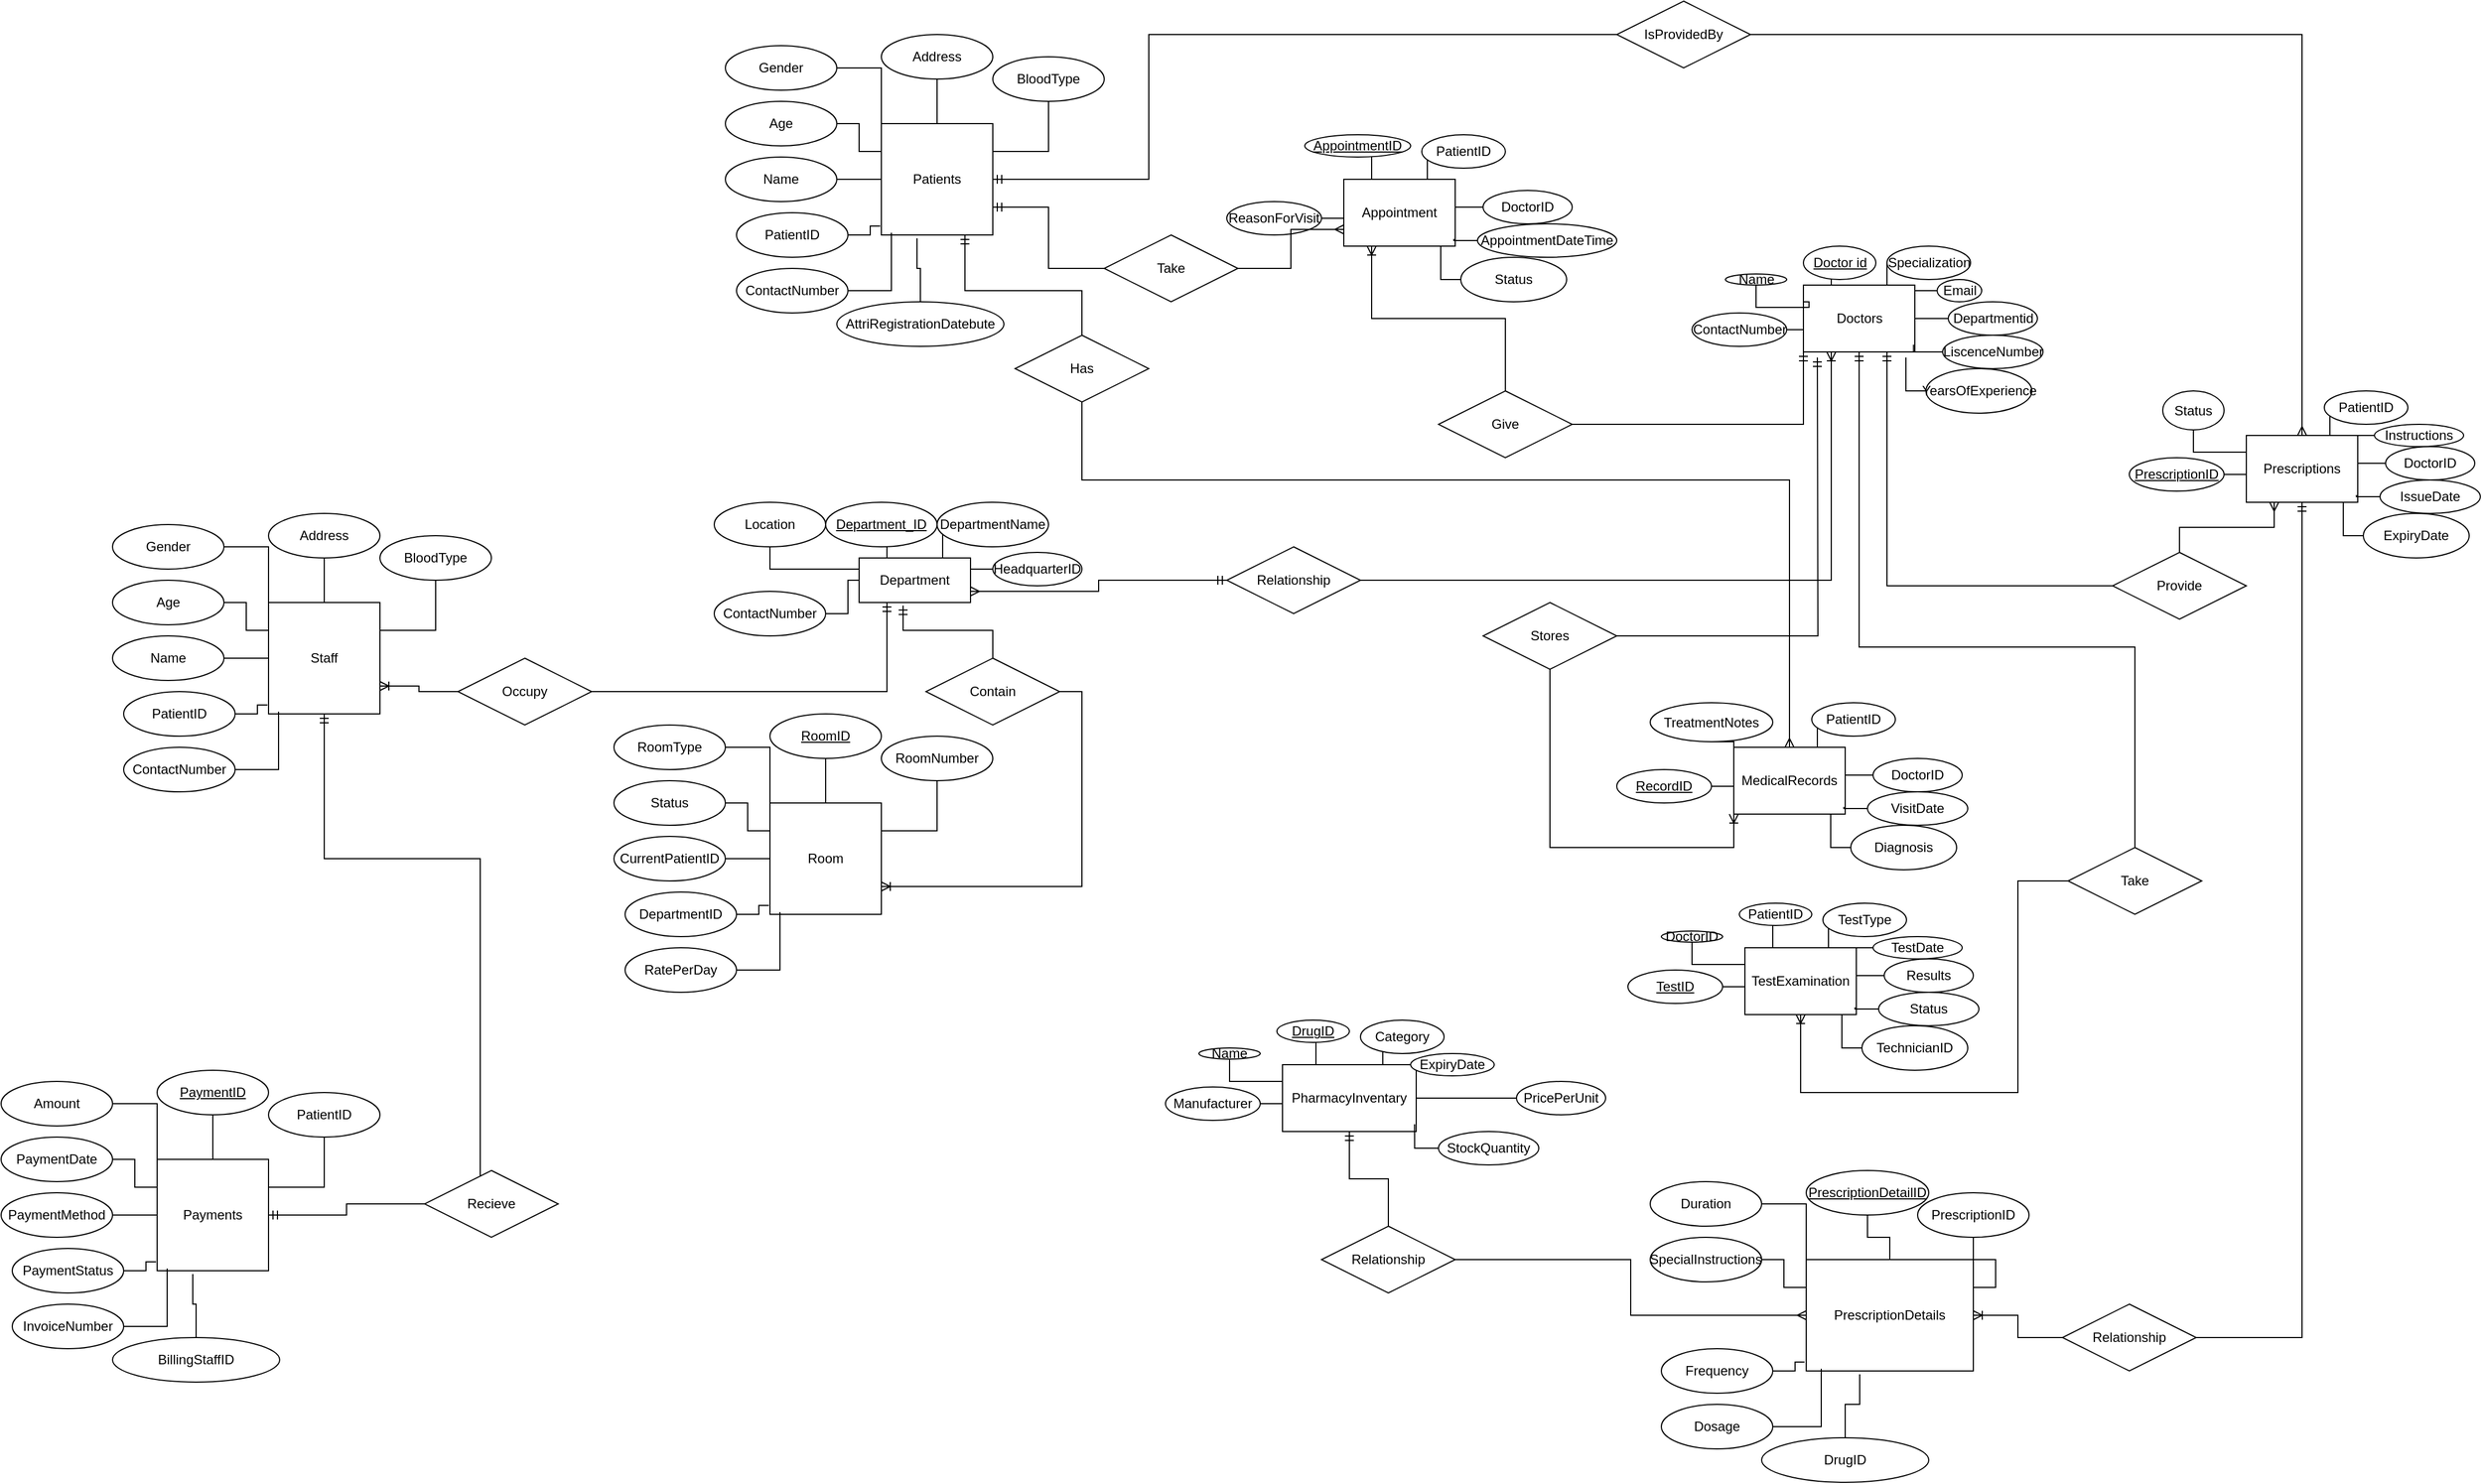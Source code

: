 <mxfile version="26.2.14">
  <diagram name="Page-1" id="JM8MNfycMdLa7T5gEaST">
    <mxGraphModel dx="4191" dy="2451" grid="1" gridSize="10" guides="1" tooltips="1" connect="1" arrows="1" fold="1" page="1" pageScale="1" pageWidth="850" pageHeight="1100" math="0" shadow="0">
      <root>
        <mxCell id="0" />
        <mxCell id="1" parent="0" />
        <mxCell id="n1WhY-lI0MyOK2rK_cIN-1" value="Department" style="whiteSpace=wrap;html=1;align=center;" parent="1" vertex="1">
          <mxGeometry x="-450" y="-130" width="100" height="40" as="geometry" />
        </mxCell>
        <mxCell id="n1WhY-lI0MyOK2rK_cIN-23" style="edgeStyle=orthogonalEdgeStyle;rounded=0;orthogonalLoop=1;jettySize=auto;html=1;exitX=1;exitY=0.5;exitDx=0;exitDy=0;entryX=0;entryY=0.5;entryDx=0;entryDy=0;endArrow=none;startFill=0;" parent="1" source="n1WhY-lI0MyOK2rK_cIN-4" target="n1WhY-lI0MyOK2rK_cIN-1" edge="1">
          <mxGeometry relative="1" as="geometry" />
        </mxCell>
        <mxCell id="n1WhY-lI0MyOK2rK_cIN-4" value="ContactNumber" style="ellipse;whiteSpace=wrap;html=1;align=center;" parent="1" vertex="1">
          <mxGeometry x="-580" y="-100" width="100" height="40" as="geometry" />
        </mxCell>
        <mxCell id="n1WhY-lI0MyOK2rK_cIN-9" style="edgeStyle=orthogonalEdgeStyle;rounded=0;orthogonalLoop=1;jettySize=auto;html=1;entryX=0.25;entryY=0;entryDx=0;entryDy=0;endArrow=none;startFill=0;" parent="1" source="n1WhY-lI0MyOK2rK_cIN-5" target="n1WhY-lI0MyOK2rK_cIN-1" edge="1">
          <mxGeometry relative="1" as="geometry">
            <Array as="points">
              <mxPoint x="-430" y="-170" />
              <mxPoint x="-425" y="-170" />
            </Array>
          </mxGeometry>
        </mxCell>
        <mxCell id="n1WhY-lI0MyOK2rK_cIN-5" value="&lt;u&gt;Department_ID&lt;/u&gt;" style="ellipse;whiteSpace=wrap;html=1;align=center;" parent="1" vertex="1">
          <mxGeometry x="-480" y="-180" width="100" height="40" as="geometry" />
        </mxCell>
        <mxCell id="n1WhY-lI0MyOK2rK_cIN-22" style="edgeStyle=orthogonalEdgeStyle;rounded=0;orthogonalLoop=1;jettySize=auto;html=1;exitX=0.5;exitY=1;exitDx=0;exitDy=0;entryX=0;entryY=0.25;entryDx=0;entryDy=0;endArrow=none;startFill=0;" parent="1" source="n1WhY-lI0MyOK2rK_cIN-6" target="n1WhY-lI0MyOK2rK_cIN-1" edge="1">
          <mxGeometry relative="1" as="geometry" />
        </mxCell>
        <mxCell id="n1WhY-lI0MyOK2rK_cIN-6" value="Location" style="ellipse;whiteSpace=wrap;html=1;align=center;" parent="1" vertex="1">
          <mxGeometry x="-580" y="-180" width="100" height="40" as="geometry" />
        </mxCell>
        <mxCell id="n1WhY-lI0MyOK2rK_cIN-10" style="edgeStyle=orthogonalEdgeStyle;rounded=0;orthogonalLoop=1;jettySize=auto;html=1;entryX=0.75;entryY=0;entryDx=0;entryDy=0;endArrow=none;startFill=0;" parent="1" source="n1WhY-lI0MyOK2rK_cIN-7" target="n1WhY-lI0MyOK2rK_cIN-1" edge="1">
          <mxGeometry relative="1" as="geometry">
            <Array as="points">
              <mxPoint x="-320" y="-170" />
              <mxPoint x="-375" y="-170" />
            </Array>
          </mxGeometry>
        </mxCell>
        <mxCell id="n1WhY-lI0MyOK2rK_cIN-7" value="DepartmentName" style="ellipse;whiteSpace=wrap;html=1;align=center;" parent="1" vertex="1">
          <mxGeometry x="-380" y="-180" width="100" height="40" as="geometry" />
        </mxCell>
        <mxCell id="n1WhY-lI0MyOK2rK_cIN-40" value="Doctors" style="whiteSpace=wrap;html=1;align=center;" parent="1" vertex="1">
          <mxGeometry x="397.5" y="-375" width="100" height="60" as="geometry" />
        </mxCell>
        <mxCell id="n1WhY-lI0MyOK2rK_cIN-41" style="edgeStyle=orthogonalEdgeStyle;rounded=0;orthogonalLoop=1;jettySize=auto;html=1;exitX=1;exitY=0.5;exitDx=0;exitDy=0;entryX=0;entryY=0.5;entryDx=0;entryDy=0;endArrow=none;startFill=0;" parent="1" source="n1WhY-lI0MyOK2rK_cIN-42" target="n1WhY-lI0MyOK2rK_cIN-40" edge="1">
          <mxGeometry relative="1" as="geometry" />
        </mxCell>
        <mxCell id="n1WhY-lI0MyOK2rK_cIN-42" value="ContactNumber" style="ellipse;whiteSpace=wrap;html=1;align=center;" parent="1" vertex="1">
          <mxGeometry x="297.5" y="-350" width="85" height="30" as="geometry" />
        </mxCell>
        <mxCell id="n1WhY-lI0MyOK2rK_cIN-43" style="edgeStyle=orthogonalEdgeStyle;rounded=0;orthogonalLoop=1;jettySize=auto;html=1;entryX=0.25;entryY=0;entryDx=0;entryDy=0;endArrow=none;startFill=0;" parent="1" source="n1WhY-lI0MyOK2rK_cIN-44" target="n1WhY-lI0MyOK2rK_cIN-40" edge="1">
          <mxGeometry relative="1" as="geometry">
            <Array as="points">
              <mxPoint x="422.5" y="-410" />
              <mxPoint x="427.5" y="-410" />
            </Array>
          </mxGeometry>
        </mxCell>
        <mxCell id="n1WhY-lI0MyOK2rK_cIN-44" value="&lt;u&gt;Doctor id&lt;/u&gt;" style="ellipse;whiteSpace=wrap;html=1;align=center;" parent="1" vertex="1">
          <mxGeometry x="397.5" y="-410" width="65" height="30" as="geometry" />
        </mxCell>
        <mxCell id="n1WhY-lI0MyOK2rK_cIN-45" style="edgeStyle=orthogonalEdgeStyle;rounded=0;orthogonalLoop=1;jettySize=auto;html=1;exitX=0.5;exitY=1;exitDx=0;exitDy=0;entryX=0;entryY=0.25;entryDx=0;entryDy=0;endArrow=none;startFill=0;" parent="1" source="n1WhY-lI0MyOK2rK_cIN-46" target="n1WhY-lI0MyOK2rK_cIN-40" edge="1">
          <mxGeometry relative="1" as="geometry" />
        </mxCell>
        <mxCell id="n1WhY-lI0MyOK2rK_cIN-46" value="Name" style="ellipse;whiteSpace=wrap;html=1;align=center;" parent="1" vertex="1">
          <mxGeometry x="327.5" y="-385" width="55" height="10" as="geometry" />
        </mxCell>
        <mxCell id="n1WhY-lI0MyOK2rK_cIN-47" style="edgeStyle=orthogonalEdgeStyle;rounded=0;orthogonalLoop=1;jettySize=auto;html=1;entryX=0.75;entryY=0;entryDx=0;entryDy=0;endArrow=none;startFill=0;" parent="1" source="n1WhY-lI0MyOK2rK_cIN-48" target="n1WhY-lI0MyOK2rK_cIN-40" edge="1">
          <mxGeometry relative="1" as="geometry">
            <Array as="points">
              <mxPoint x="532.5" y="-410" />
              <mxPoint x="477.5" y="-410" />
            </Array>
          </mxGeometry>
        </mxCell>
        <mxCell id="n1WhY-lI0MyOK2rK_cIN-48" value="Specialization" style="ellipse;whiteSpace=wrap;html=1;align=center;" parent="1" vertex="1">
          <mxGeometry x="472.5" y="-410" width="75" height="30" as="geometry" />
        </mxCell>
        <mxCell id="n1WhY-lI0MyOK2rK_cIN-49" value="LiscenceNumber" style="ellipse;whiteSpace=wrap;html=1;align=center;" parent="1" vertex="1">
          <mxGeometry x="522.5" y="-330" width="90" height="30" as="geometry" />
        </mxCell>
        <mxCell id="n1WhY-lI0MyOK2rK_cIN-55" style="edgeStyle=orthogonalEdgeStyle;rounded=0;orthogonalLoop=1;jettySize=auto;html=1;exitX=0;exitY=0.5;exitDx=0;exitDy=0;entryX=1;entryY=0.5;entryDx=0;entryDy=0;endArrow=none;startFill=0;" parent="1" source="n1WhY-lI0MyOK2rK_cIN-50" target="n1WhY-lI0MyOK2rK_cIN-40" edge="1">
          <mxGeometry relative="1" as="geometry" />
        </mxCell>
        <mxCell id="n1WhY-lI0MyOK2rK_cIN-50" value="Departmentid" style="ellipse;whiteSpace=wrap;html=1;align=center;" parent="1" vertex="1">
          <mxGeometry x="527.5" y="-360" width="80" height="30" as="geometry" />
        </mxCell>
        <mxCell id="n1WhY-lI0MyOK2rK_cIN-54" style="edgeStyle=orthogonalEdgeStyle;rounded=0;orthogonalLoop=1;jettySize=auto;html=1;exitX=0;exitY=0.5;exitDx=0;exitDy=0;entryX=1;entryY=0;entryDx=0;entryDy=0;endArrow=none;startFill=0;" parent="1" source="n1WhY-lI0MyOK2rK_cIN-51" target="n1WhY-lI0MyOK2rK_cIN-40" edge="1">
          <mxGeometry relative="1" as="geometry" />
        </mxCell>
        <mxCell id="n1WhY-lI0MyOK2rK_cIN-51" value="Email" style="ellipse;whiteSpace=wrap;html=1;align=center;" parent="1" vertex="1">
          <mxGeometry x="517.5" y="-380" width="40" height="20" as="geometry" />
        </mxCell>
        <mxCell id="n1WhY-lI0MyOK2rK_cIN-52" value="YearsOfExperience" style="ellipse;whiteSpace=wrap;html=1;align=center;" parent="1" vertex="1">
          <mxGeometry x="507.5" y="-300" width="95" height="40" as="geometry" />
        </mxCell>
        <mxCell id="n1WhY-lI0MyOK2rK_cIN-60" style="edgeStyle=orthogonalEdgeStyle;rounded=0;orthogonalLoop=1;jettySize=auto;html=1;entryX=1;entryY=0.25;entryDx=0;entryDy=0;endArrow=none;startFill=0;" parent="1" source="n1WhY-lI0MyOK2rK_cIN-53" target="n1WhY-lI0MyOK2rK_cIN-1" edge="1">
          <mxGeometry relative="1" as="geometry" />
        </mxCell>
        <mxCell id="n1WhY-lI0MyOK2rK_cIN-53" value="HeadquarterID" style="ellipse;whiteSpace=wrap;html=1;align=center;" parent="1" vertex="1">
          <mxGeometry x="-330" y="-135" width="80" height="30" as="geometry" />
        </mxCell>
        <mxCell id="n1WhY-lI0MyOK2rK_cIN-56" style="edgeStyle=orthogonalEdgeStyle;rounded=0;orthogonalLoop=1;jettySize=auto;html=1;exitX=0;exitY=0.5;exitDx=0;exitDy=0;entryX=0.988;entryY=0.892;entryDx=0;entryDy=0;entryPerimeter=0;endArrow=none;startFill=0;" parent="1" source="n1WhY-lI0MyOK2rK_cIN-49" target="n1WhY-lI0MyOK2rK_cIN-40" edge="1">
          <mxGeometry relative="1" as="geometry" />
        </mxCell>
        <mxCell id="n1WhY-lI0MyOK2rK_cIN-58" style="edgeStyle=orthogonalEdgeStyle;rounded=0;orthogonalLoop=1;jettySize=auto;html=1;exitX=0;exitY=0.5;exitDx=0;exitDy=0;endArrow=none;startFill=0;" parent="1" source="n1WhY-lI0MyOK2rK_cIN-52" edge="1">
          <mxGeometry relative="1" as="geometry">
            <mxPoint x="489.5" y="-310" as="targetPoint" />
          </mxGeometry>
        </mxCell>
        <mxCell id="n1WhY-lI0MyOK2rK_cIN-61" value="Room" style="whiteSpace=wrap;html=1;align=center;" parent="1" vertex="1">
          <mxGeometry x="-530" y="90" width="100" height="100" as="geometry" />
        </mxCell>
        <mxCell id="n1WhY-lI0MyOK2rK_cIN-62" value="DepartmentID" style="ellipse;whiteSpace=wrap;html=1;align=center;" parent="1" vertex="1">
          <mxGeometry x="-660" y="170" width="100" height="40" as="geometry" />
        </mxCell>
        <mxCell id="n1WhY-lI0MyOK2rK_cIN-64" value="RatePerDay" style="ellipse;whiteSpace=wrap;html=1;align=center;" parent="1" vertex="1">
          <mxGeometry x="-660" y="220" width="100" height="40" as="geometry" />
        </mxCell>
        <mxCell id="n1WhY-lI0MyOK2rK_cIN-79" style="edgeStyle=orthogonalEdgeStyle;rounded=0;orthogonalLoop=1;jettySize=auto;html=1;entryX=1;entryY=0.25;entryDx=0;entryDy=0;endArrow=none;startFill=0;" parent="1" source="n1WhY-lI0MyOK2rK_cIN-65" target="n1WhY-lI0MyOK2rK_cIN-61" edge="1">
          <mxGeometry relative="1" as="geometry" />
        </mxCell>
        <mxCell id="n1WhY-lI0MyOK2rK_cIN-65" value="RoomNumber" style="ellipse;whiteSpace=wrap;html=1;align=center;" parent="1" vertex="1">
          <mxGeometry x="-430" y="30" width="100" height="40" as="geometry" />
        </mxCell>
        <mxCell id="n1WhY-lI0MyOK2rK_cIN-75" style="edgeStyle=orthogonalEdgeStyle;rounded=0;orthogonalLoop=1;jettySize=auto;html=1;entryX=0.5;entryY=0;entryDx=0;entryDy=0;endArrow=none;startFill=0;" parent="1" source="n1WhY-lI0MyOK2rK_cIN-66" target="n1WhY-lI0MyOK2rK_cIN-61" edge="1">
          <mxGeometry relative="1" as="geometry" />
        </mxCell>
        <mxCell id="n1WhY-lI0MyOK2rK_cIN-66" value="&lt;u&gt;RoomID&lt;/u&gt;" style="ellipse;whiteSpace=wrap;html=1;align=center;" parent="1" vertex="1">
          <mxGeometry x="-530" y="10" width="100" height="40" as="geometry" />
        </mxCell>
        <mxCell id="n1WhY-lI0MyOK2rK_cIN-74" style="edgeStyle=orthogonalEdgeStyle;rounded=0;orthogonalLoop=1;jettySize=auto;html=1;entryX=0;entryY=0;entryDx=0;entryDy=0;endArrow=none;startFill=0;" parent="1" source="n1WhY-lI0MyOK2rK_cIN-67" target="n1WhY-lI0MyOK2rK_cIN-61" edge="1">
          <mxGeometry relative="1" as="geometry" />
        </mxCell>
        <mxCell id="n1WhY-lI0MyOK2rK_cIN-67" value="RoomType" style="ellipse;whiteSpace=wrap;html=1;align=center;" parent="1" vertex="1">
          <mxGeometry x="-670" y="20" width="100" height="40" as="geometry" />
        </mxCell>
        <mxCell id="n1WhY-lI0MyOK2rK_cIN-73" style="edgeStyle=orthogonalEdgeStyle;rounded=0;orthogonalLoop=1;jettySize=auto;html=1;entryX=0;entryY=0.25;entryDx=0;entryDy=0;endArrow=none;startFill=0;" parent="1" source="n1WhY-lI0MyOK2rK_cIN-68" target="n1WhY-lI0MyOK2rK_cIN-61" edge="1">
          <mxGeometry relative="1" as="geometry" />
        </mxCell>
        <mxCell id="n1WhY-lI0MyOK2rK_cIN-68" value="Status" style="ellipse;whiteSpace=wrap;html=1;align=center;" parent="1" vertex="1">
          <mxGeometry x="-670" y="70" width="100" height="40" as="geometry" />
        </mxCell>
        <mxCell id="n1WhY-lI0MyOK2rK_cIN-72" style="edgeStyle=orthogonalEdgeStyle;rounded=0;orthogonalLoop=1;jettySize=auto;html=1;entryX=0;entryY=0.5;entryDx=0;entryDy=0;endArrow=none;startFill=0;" parent="1" source="n1WhY-lI0MyOK2rK_cIN-69" target="n1WhY-lI0MyOK2rK_cIN-61" edge="1">
          <mxGeometry relative="1" as="geometry" />
        </mxCell>
        <mxCell id="n1WhY-lI0MyOK2rK_cIN-69" value="CurrentPatientID" style="ellipse;whiteSpace=wrap;html=1;align=center;" parent="1" vertex="1">
          <mxGeometry x="-670" y="120" width="100" height="40" as="geometry" />
        </mxCell>
        <mxCell id="n1WhY-lI0MyOK2rK_cIN-71" style="edgeStyle=orthogonalEdgeStyle;rounded=0;orthogonalLoop=1;jettySize=auto;html=1;entryX=-0.01;entryY=0.92;entryDx=0;entryDy=0;entryPerimeter=0;endArrow=none;startFill=0;" parent="1" source="n1WhY-lI0MyOK2rK_cIN-62" target="n1WhY-lI0MyOK2rK_cIN-61" edge="1">
          <mxGeometry relative="1" as="geometry" />
        </mxCell>
        <mxCell id="n1WhY-lI0MyOK2rK_cIN-76" style="edgeStyle=orthogonalEdgeStyle;rounded=0;orthogonalLoop=1;jettySize=auto;html=1;entryX=0.09;entryY=0.98;entryDx=0;entryDy=0;entryPerimeter=0;endArrow=none;startFill=0;" parent="1" source="n1WhY-lI0MyOK2rK_cIN-64" target="n1WhY-lI0MyOK2rK_cIN-61" edge="1">
          <mxGeometry relative="1" as="geometry" />
        </mxCell>
        <mxCell id="n1WhY-lI0MyOK2rK_cIN-80" value="Staff" style="whiteSpace=wrap;html=1;align=center;" parent="1" vertex="1">
          <mxGeometry x="-980" y="-90" width="100" height="100" as="geometry" />
        </mxCell>
        <mxCell id="n1WhY-lI0MyOK2rK_cIN-81" value="PatientID" style="ellipse;whiteSpace=wrap;html=1;align=center;" parent="1" vertex="1">
          <mxGeometry x="-1110" y="-10" width="100" height="40" as="geometry" />
        </mxCell>
        <mxCell id="n1WhY-lI0MyOK2rK_cIN-83" value="ContactNumber" style="ellipse;whiteSpace=wrap;html=1;align=center;" parent="1" vertex="1">
          <mxGeometry x="-1110" y="40" width="100" height="40" as="geometry" />
        </mxCell>
        <mxCell id="n1WhY-lI0MyOK2rK_cIN-84" style="edgeStyle=orthogonalEdgeStyle;rounded=0;orthogonalLoop=1;jettySize=auto;html=1;entryX=1;entryY=0.25;entryDx=0;entryDy=0;endArrow=none;startFill=0;" parent="1" source="n1WhY-lI0MyOK2rK_cIN-85" target="n1WhY-lI0MyOK2rK_cIN-80" edge="1">
          <mxGeometry relative="1" as="geometry" />
        </mxCell>
        <mxCell id="n1WhY-lI0MyOK2rK_cIN-85" value="BloodType" style="ellipse;whiteSpace=wrap;html=1;align=center;" parent="1" vertex="1">
          <mxGeometry x="-880" y="-150" width="100" height="40" as="geometry" />
        </mxCell>
        <mxCell id="n1WhY-lI0MyOK2rK_cIN-86" style="edgeStyle=orthogonalEdgeStyle;rounded=0;orthogonalLoop=1;jettySize=auto;html=1;entryX=0.5;entryY=0;entryDx=0;entryDy=0;endArrow=none;startFill=0;" parent="1" source="n1WhY-lI0MyOK2rK_cIN-87" target="n1WhY-lI0MyOK2rK_cIN-80" edge="1">
          <mxGeometry relative="1" as="geometry" />
        </mxCell>
        <mxCell id="n1WhY-lI0MyOK2rK_cIN-87" value="Address" style="ellipse;whiteSpace=wrap;html=1;align=center;" parent="1" vertex="1">
          <mxGeometry x="-980" y="-170" width="100" height="40" as="geometry" />
        </mxCell>
        <mxCell id="n1WhY-lI0MyOK2rK_cIN-88" style="edgeStyle=orthogonalEdgeStyle;rounded=0;orthogonalLoop=1;jettySize=auto;html=1;entryX=0;entryY=0;entryDx=0;entryDy=0;endArrow=none;startFill=0;" parent="1" source="n1WhY-lI0MyOK2rK_cIN-89" target="n1WhY-lI0MyOK2rK_cIN-80" edge="1">
          <mxGeometry relative="1" as="geometry" />
        </mxCell>
        <mxCell id="n1WhY-lI0MyOK2rK_cIN-89" value="Gender" style="ellipse;whiteSpace=wrap;html=1;align=center;" parent="1" vertex="1">
          <mxGeometry x="-1120" y="-160" width="100" height="40" as="geometry" />
        </mxCell>
        <mxCell id="n1WhY-lI0MyOK2rK_cIN-90" style="edgeStyle=orthogonalEdgeStyle;rounded=0;orthogonalLoop=1;jettySize=auto;html=1;entryX=0;entryY=0.25;entryDx=0;entryDy=0;endArrow=none;startFill=0;" parent="1" source="n1WhY-lI0MyOK2rK_cIN-91" target="n1WhY-lI0MyOK2rK_cIN-80" edge="1">
          <mxGeometry relative="1" as="geometry" />
        </mxCell>
        <mxCell id="n1WhY-lI0MyOK2rK_cIN-91" value="Age" style="ellipse;whiteSpace=wrap;html=1;align=center;" parent="1" vertex="1">
          <mxGeometry x="-1120" y="-110" width="100" height="40" as="geometry" />
        </mxCell>
        <mxCell id="n1WhY-lI0MyOK2rK_cIN-92" style="edgeStyle=orthogonalEdgeStyle;rounded=0;orthogonalLoop=1;jettySize=auto;html=1;entryX=0;entryY=0.5;entryDx=0;entryDy=0;endArrow=none;startFill=0;" parent="1" source="n1WhY-lI0MyOK2rK_cIN-93" target="n1WhY-lI0MyOK2rK_cIN-80" edge="1">
          <mxGeometry relative="1" as="geometry" />
        </mxCell>
        <mxCell id="n1WhY-lI0MyOK2rK_cIN-93" value="Name" style="ellipse;whiteSpace=wrap;html=1;align=center;" parent="1" vertex="1">
          <mxGeometry x="-1120" y="-60" width="100" height="40" as="geometry" />
        </mxCell>
        <mxCell id="n1WhY-lI0MyOK2rK_cIN-94" style="edgeStyle=orthogonalEdgeStyle;rounded=0;orthogonalLoop=1;jettySize=auto;html=1;entryX=-0.01;entryY=0.92;entryDx=0;entryDy=0;entryPerimeter=0;endArrow=none;startFill=0;" parent="1" source="n1WhY-lI0MyOK2rK_cIN-81" target="n1WhY-lI0MyOK2rK_cIN-80" edge="1">
          <mxGeometry relative="1" as="geometry" />
        </mxCell>
        <mxCell id="n1WhY-lI0MyOK2rK_cIN-95" style="edgeStyle=orthogonalEdgeStyle;rounded=0;orthogonalLoop=1;jettySize=auto;html=1;entryX=0.09;entryY=0.98;entryDx=0;entryDy=0;entryPerimeter=0;endArrow=none;startFill=0;" parent="1" source="n1WhY-lI0MyOK2rK_cIN-83" target="n1WhY-lI0MyOK2rK_cIN-80" edge="1">
          <mxGeometry relative="1" as="geometry" />
        </mxCell>
        <mxCell id="n1WhY-lI0MyOK2rK_cIN-114" value="MedicalRecords" style="whiteSpace=wrap;html=1;align=center;" parent="1" vertex="1">
          <mxGeometry x="335" y="40" width="100" height="60" as="geometry" />
        </mxCell>
        <mxCell id="n1WhY-lI0MyOK2rK_cIN-115" style="edgeStyle=orthogonalEdgeStyle;rounded=0;orthogonalLoop=1;jettySize=auto;html=1;exitX=1;exitY=0.5;exitDx=0;exitDy=0;entryX=0;entryY=0.5;entryDx=0;entryDy=0;endArrow=none;startFill=0;" parent="1" source="n1WhY-lI0MyOK2rK_cIN-116" target="n1WhY-lI0MyOK2rK_cIN-114" edge="1">
          <mxGeometry relative="1" as="geometry" />
        </mxCell>
        <mxCell id="n1WhY-lI0MyOK2rK_cIN-116" value="&lt;u&gt;RecordID&lt;/u&gt;" style="ellipse;whiteSpace=wrap;html=1;align=center;" parent="1" vertex="1">
          <mxGeometry x="230" y="60" width="85" height="30" as="geometry" />
        </mxCell>
        <mxCell id="n1WhY-lI0MyOK2rK_cIN-119" style="edgeStyle=orthogonalEdgeStyle;rounded=0;orthogonalLoop=1;jettySize=auto;html=1;exitX=0.5;exitY=1;exitDx=0;exitDy=0;entryX=0;entryY=0.25;entryDx=0;entryDy=0;endArrow=none;startFill=0;" parent="1" source="n1WhY-lI0MyOK2rK_cIN-120" target="n1WhY-lI0MyOK2rK_cIN-114" edge="1">
          <mxGeometry relative="1" as="geometry" />
        </mxCell>
        <mxCell id="n1WhY-lI0MyOK2rK_cIN-120" value="TreatmentNotes" style="ellipse;whiteSpace=wrap;html=1;align=center;" parent="1" vertex="1">
          <mxGeometry x="260" width="110" height="35" as="geometry" />
        </mxCell>
        <mxCell id="n1WhY-lI0MyOK2rK_cIN-121" style="edgeStyle=orthogonalEdgeStyle;rounded=0;orthogonalLoop=1;jettySize=auto;html=1;entryX=0.75;entryY=0;entryDx=0;entryDy=0;endArrow=none;startFill=0;" parent="1" source="n1WhY-lI0MyOK2rK_cIN-122" target="n1WhY-lI0MyOK2rK_cIN-114" edge="1">
          <mxGeometry relative="1" as="geometry">
            <Array as="points">
              <mxPoint x="465" />
              <mxPoint x="410" />
            </Array>
          </mxGeometry>
        </mxCell>
        <mxCell id="n1WhY-lI0MyOK2rK_cIN-122" value="PatientID" style="ellipse;whiteSpace=wrap;html=1;align=center;" parent="1" vertex="1">
          <mxGeometry x="405" width="75" height="30" as="geometry" />
        </mxCell>
        <mxCell id="n1WhY-lI0MyOK2rK_cIN-123" value="VisitDate" style="ellipse;whiteSpace=wrap;html=1;align=center;" parent="1" vertex="1">
          <mxGeometry x="455" y="80" width="90" height="30" as="geometry" />
        </mxCell>
        <mxCell id="n1WhY-lI0MyOK2rK_cIN-124" style="edgeStyle=orthogonalEdgeStyle;rounded=0;orthogonalLoop=1;jettySize=auto;html=1;exitX=0;exitY=0.5;exitDx=0;exitDy=0;entryX=1;entryY=0.5;entryDx=0;entryDy=0;endArrow=none;startFill=0;" parent="1" source="n1WhY-lI0MyOK2rK_cIN-125" target="n1WhY-lI0MyOK2rK_cIN-114" edge="1">
          <mxGeometry relative="1" as="geometry" />
        </mxCell>
        <mxCell id="n1WhY-lI0MyOK2rK_cIN-125" value="DoctorID" style="ellipse;whiteSpace=wrap;html=1;align=center;" parent="1" vertex="1">
          <mxGeometry x="460" y="50" width="80" height="30" as="geometry" />
        </mxCell>
        <mxCell id="n1WhY-lI0MyOK2rK_cIN-128" value="Diagnosis" style="ellipse;whiteSpace=wrap;html=1;align=center;" parent="1" vertex="1">
          <mxGeometry x="440" y="110" width="95" height="40" as="geometry" />
        </mxCell>
        <mxCell id="n1WhY-lI0MyOK2rK_cIN-129" style="edgeStyle=orthogonalEdgeStyle;rounded=0;orthogonalLoop=1;jettySize=auto;html=1;exitX=0;exitY=0.5;exitDx=0;exitDy=0;entryX=0.988;entryY=0.892;entryDx=0;entryDy=0;entryPerimeter=0;endArrow=none;startFill=0;" parent="1" source="n1WhY-lI0MyOK2rK_cIN-123" target="n1WhY-lI0MyOK2rK_cIN-114" edge="1">
          <mxGeometry relative="1" as="geometry" />
        </mxCell>
        <mxCell id="n1WhY-lI0MyOK2rK_cIN-130" style="edgeStyle=orthogonalEdgeStyle;rounded=0;orthogonalLoop=1;jettySize=auto;html=1;exitX=0;exitY=0.5;exitDx=0;exitDy=0;endArrow=none;startFill=0;" parent="1" source="n1WhY-lI0MyOK2rK_cIN-128" edge="1">
          <mxGeometry relative="1" as="geometry">
            <mxPoint x="422" y="100" as="targetPoint" />
          </mxGeometry>
        </mxCell>
        <mxCell id="n1WhY-lI0MyOK2rK_cIN-131" value="TestExamination" style="whiteSpace=wrap;html=1;align=center;" parent="1" vertex="1">
          <mxGeometry x="345" y="220" width="100" height="60" as="geometry" />
        </mxCell>
        <mxCell id="n1WhY-lI0MyOK2rK_cIN-132" style="edgeStyle=orthogonalEdgeStyle;rounded=0;orthogonalLoop=1;jettySize=auto;html=1;exitX=1;exitY=0.5;exitDx=0;exitDy=0;entryX=0;entryY=0.5;entryDx=0;entryDy=0;endArrow=none;startFill=0;" parent="1" source="n1WhY-lI0MyOK2rK_cIN-133" target="n1WhY-lI0MyOK2rK_cIN-131" edge="1">
          <mxGeometry relative="1" as="geometry" />
        </mxCell>
        <mxCell id="n1WhY-lI0MyOK2rK_cIN-133" value="&lt;u&gt;TestID&lt;/u&gt;" style="ellipse;whiteSpace=wrap;html=1;align=center;" parent="1" vertex="1">
          <mxGeometry x="240" y="240" width="85" height="30" as="geometry" />
        </mxCell>
        <mxCell id="n1WhY-lI0MyOK2rK_cIN-134" style="edgeStyle=orthogonalEdgeStyle;rounded=0;orthogonalLoop=1;jettySize=auto;html=1;entryX=0.25;entryY=0;entryDx=0;entryDy=0;endArrow=none;startFill=0;" parent="1" source="n1WhY-lI0MyOK2rK_cIN-135" target="n1WhY-lI0MyOK2rK_cIN-131" edge="1">
          <mxGeometry relative="1" as="geometry">
            <Array as="points">
              <mxPoint x="365" y="180" />
              <mxPoint x="370" y="180" />
            </Array>
          </mxGeometry>
        </mxCell>
        <mxCell id="n1WhY-lI0MyOK2rK_cIN-135" value="PatientID" style="ellipse;whiteSpace=wrap;html=1;align=center;" parent="1" vertex="1">
          <mxGeometry x="340" y="180" width="65" height="20" as="geometry" />
        </mxCell>
        <mxCell id="n1WhY-lI0MyOK2rK_cIN-136" style="edgeStyle=orthogonalEdgeStyle;rounded=0;orthogonalLoop=1;jettySize=auto;html=1;exitX=0.5;exitY=1;exitDx=0;exitDy=0;entryX=0;entryY=0.25;entryDx=0;entryDy=0;endArrow=none;startFill=0;" parent="1" source="n1WhY-lI0MyOK2rK_cIN-137" target="n1WhY-lI0MyOK2rK_cIN-131" edge="1">
          <mxGeometry relative="1" as="geometry" />
        </mxCell>
        <mxCell id="n1WhY-lI0MyOK2rK_cIN-137" value="DoctorID" style="ellipse;whiteSpace=wrap;html=1;align=center;" parent="1" vertex="1">
          <mxGeometry x="270" y="205" width="55" height="10" as="geometry" />
        </mxCell>
        <mxCell id="n1WhY-lI0MyOK2rK_cIN-138" style="edgeStyle=orthogonalEdgeStyle;rounded=0;orthogonalLoop=1;jettySize=auto;html=1;entryX=0.75;entryY=0;entryDx=0;entryDy=0;endArrow=none;startFill=0;" parent="1" source="n1WhY-lI0MyOK2rK_cIN-139" target="n1WhY-lI0MyOK2rK_cIN-131" edge="1">
          <mxGeometry relative="1" as="geometry">
            <Array as="points">
              <mxPoint x="475" y="180" />
              <mxPoint x="420" y="180" />
            </Array>
          </mxGeometry>
        </mxCell>
        <mxCell id="n1WhY-lI0MyOK2rK_cIN-139" value="TestType" style="ellipse;whiteSpace=wrap;html=1;align=center;" parent="1" vertex="1">
          <mxGeometry x="415" y="180" width="75" height="30" as="geometry" />
        </mxCell>
        <mxCell id="n1WhY-lI0MyOK2rK_cIN-140" value="Status" style="ellipse;whiteSpace=wrap;html=1;align=center;" parent="1" vertex="1">
          <mxGeometry x="465" y="260" width="90" height="30" as="geometry" />
        </mxCell>
        <mxCell id="n1WhY-lI0MyOK2rK_cIN-141" style="edgeStyle=orthogonalEdgeStyle;rounded=0;orthogonalLoop=1;jettySize=auto;html=1;exitX=0;exitY=0.5;exitDx=0;exitDy=0;entryX=1;entryY=0.5;entryDx=0;entryDy=0;endArrow=none;startFill=0;" parent="1" source="n1WhY-lI0MyOK2rK_cIN-142" target="n1WhY-lI0MyOK2rK_cIN-131" edge="1">
          <mxGeometry relative="1" as="geometry" />
        </mxCell>
        <mxCell id="n1WhY-lI0MyOK2rK_cIN-142" value="Results" style="ellipse;whiteSpace=wrap;html=1;align=center;" parent="1" vertex="1">
          <mxGeometry x="470" y="230" width="80" height="30" as="geometry" />
        </mxCell>
        <mxCell id="n1WhY-lI0MyOK2rK_cIN-143" style="edgeStyle=orthogonalEdgeStyle;rounded=0;orthogonalLoop=1;jettySize=auto;html=1;exitX=0;exitY=0.5;exitDx=0;exitDy=0;entryX=1;entryY=0;entryDx=0;entryDy=0;endArrow=none;startFill=0;" parent="1" source="n1WhY-lI0MyOK2rK_cIN-144" target="n1WhY-lI0MyOK2rK_cIN-131" edge="1">
          <mxGeometry relative="1" as="geometry" />
        </mxCell>
        <mxCell id="n1WhY-lI0MyOK2rK_cIN-144" value="TestDate" style="ellipse;whiteSpace=wrap;html=1;align=center;" parent="1" vertex="1">
          <mxGeometry x="460" y="210" width="80" height="20" as="geometry" />
        </mxCell>
        <mxCell id="n1WhY-lI0MyOK2rK_cIN-145" value="TechnicianID" style="ellipse;whiteSpace=wrap;html=1;align=center;" parent="1" vertex="1">
          <mxGeometry x="450" y="290" width="95" height="40" as="geometry" />
        </mxCell>
        <mxCell id="n1WhY-lI0MyOK2rK_cIN-146" style="edgeStyle=orthogonalEdgeStyle;rounded=0;orthogonalLoop=1;jettySize=auto;html=1;exitX=0;exitY=0.5;exitDx=0;exitDy=0;entryX=0.988;entryY=0.892;entryDx=0;entryDy=0;entryPerimeter=0;endArrow=none;startFill=0;" parent="1" source="n1WhY-lI0MyOK2rK_cIN-140" target="n1WhY-lI0MyOK2rK_cIN-131" edge="1">
          <mxGeometry relative="1" as="geometry" />
        </mxCell>
        <mxCell id="n1WhY-lI0MyOK2rK_cIN-147" style="edgeStyle=orthogonalEdgeStyle;rounded=0;orthogonalLoop=1;jettySize=auto;html=1;exitX=0;exitY=0.5;exitDx=0;exitDy=0;endArrow=none;startFill=0;" parent="1" source="n1WhY-lI0MyOK2rK_cIN-145" edge="1">
          <mxGeometry relative="1" as="geometry">
            <mxPoint x="432" y="280" as="targetPoint" />
          </mxGeometry>
        </mxCell>
        <mxCell id="n1WhY-lI0MyOK2rK_cIN-148" value="Prescriptions" style="whiteSpace=wrap;html=1;align=center;" parent="1" vertex="1">
          <mxGeometry x="795" y="-240" width="100" height="60" as="geometry" />
        </mxCell>
        <mxCell id="n1WhY-lI0MyOK2rK_cIN-149" style="edgeStyle=orthogonalEdgeStyle;rounded=0;orthogonalLoop=1;jettySize=auto;html=1;exitX=1;exitY=0.5;exitDx=0;exitDy=0;entryX=0;entryY=0.5;entryDx=0;entryDy=0;endArrow=none;startFill=0;" parent="1" source="n1WhY-lI0MyOK2rK_cIN-150" target="n1WhY-lI0MyOK2rK_cIN-148" edge="1">
          <mxGeometry relative="1" as="geometry" />
        </mxCell>
        <mxCell id="n1WhY-lI0MyOK2rK_cIN-150" value="&lt;u&gt;PrescriptionID&lt;/u&gt;" style="ellipse;whiteSpace=wrap;html=1;align=center;" parent="1" vertex="1">
          <mxGeometry x="690" y="-220" width="85" height="30" as="geometry" />
        </mxCell>
        <mxCell id="n1WhY-lI0MyOK2rK_cIN-153" style="edgeStyle=orthogonalEdgeStyle;rounded=0;orthogonalLoop=1;jettySize=auto;html=1;exitX=0.5;exitY=1;exitDx=0;exitDy=0;entryX=0;entryY=0.25;entryDx=0;entryDy=0;endArrow=none;startFill=0;" parent="1" source="n1WhY-lI0MyOK2rK_cIN-154" target="n1WhY-lI0MyOK2rK_cIN-148" edge="1">
          <mxGeometry relative="1" as="geometry" />
        </mxCell>
        <mxCell id="n1WhY-lI0MyOK2rK_cIN-154" value="Status" style="ellipse;whiteSpace=wrap;html=1;align=center;" parent="1" vertex="1">
          <mxGeometry x="720" y="-280" width="55" height="35" as="geometry" />
        </mxCell>
        <mxCell id="n1WhY-lI0MyOK2rK_cIN-155" style="edgeStyle=orthogonalEdgeStyle;rounded=0;orthogonalLoop=1;jettySize=auto;html=1;entryX=0.75;entryY=0;entryDx=0;entryDy=0;endArrow=none;startFill=0;" parent="1" source="n1WhY-lI0MyOK2rK_cIN-156" target="n1WhY-lI0MyOK2rK_cIN-148" edge="1">
          <mxGeometry relative="1" as="geometry">
            <Array as="points">
              <mxPoint x="925" y="-280" />
              <mxPoint x="870" y="-280" />
            </Array>
          </mxGeometry>
        </mxCell>
        <mxCell id="n1WhY-lI0MyOK2rK_cIN-156" value="PatientID" style="ellipse;whiteSpace=wrap;html=1;align=center;" parent="1" vertex="1">
          <mxGeometry x="865" y="-280" width="75" height="30" as="geometry" />
        </mxCell>
        <mxCell id="n1WhY-lI0MyOK2rK_cIN-157" value="IssueDate" style="ellipse;whiteSpace=wrap;html=1;align=center;" parent="1" vertex="1">
          <mxGeometry x="915" y="-200" width="90" height="30" as="geometry" />
        </mxCell>
        <mxCell id="n1WhY-lI0MyOK2rK_cIN-158" style="edgeStyle=orthogonalEdgeStyle;rounded=0;orthogonalLoop=1;jettySize=auto;html=1;exitX=0;exitY=0.5;exitDx=0;exitDy=0;entryX=1;entryY=0.5;entryDx=0;entryDy=0;endArrow=none;startFill=0;" parent="1" source="n1WhY-lI0MyOK2rK_cIN-159" target="n1WhY-lI0MyOK2rK_cIN-148" edge="1">
          <mxGeometry relative="1" as="geometry" />
        </mxCell>
        <mxCell id="n1WhY-lI0MyOK2rK_cIN-159" value="DoctorID" style="ellipse;whiteSpace=wrap;html=1;align=center;" parent="1" vertex="1">
          <mxGeometry x="920" y="-230" width="80" height="30" as="geometry" />
        </mxCell>
        <mxCell id="n1WhY-lI0MyOK2rK_cIN-160" style="edgeStyle=orthogonalEdgeStyle;rounded=0;orthogonalLoop=1;jettySize=auto;html=1;exitX=0;exitY=0.5;exitDx=0;exitDy=0;entryX=1;entryY=0;entryDx=0;entryDy=0;endArrow=none;startFill=0;" parent="1" source="n1WhY-lI0MyOK2rK_cIN-161" target="n1WhY-lI0MyOK2rK_cIN-148" edge="1">
          <mxGeometry relative="1" as="geometry" />
        </mxCell>
        <mxCell id="n1WhY-lI0MyOK2rK_cIN-161" value="Instructions" style="ellipse;whiteSpace=wrap;html=1;align=center;" parent="1" vertex="1">
          <mxGeometry x="910" y="-250" width="80" height="20" as="geometry" />
        </mxCell>
        <mxCell id="n1WhY-lI0MyOK2rK_cIN-162" value="ExpiryDate" style="ellipse;whiteSpace=wrap;html=1;align=center;" parent="1" vertex="1">
          <mxGeometry x="900" y="-170" width="95" height="40" as="geometry" />
        </mxCell>
        <mxCell id="n1WhY-lI0MyOK2rK_cIN-163" style="edgeStyle=orthogonalEdgeStyle;rounded=0;orthogonalLoop=1;jettySize=auto;html=1;exitX=0;exitY=0.5;exitDx=0;exitDy=0;entryX=0.988;entryY=0.892;entryDx=0;entryDy=0;entryPerimeter=0;endArrow=none;startFill=0;" parent="1" source="n1WhY-lI0MyOK2rK_cIN-157" target="n1WhY-lI0MyOK2rK_cIN-148" edge="1">
          <mxGeometry relative="1" as="geometry" />
        </mxCell>
        <mxCell id="n1WhY-lI0MyOK2rK_cIN-164" style="edgeStyle=orthogonalEdgeStyle;rounded=0;orthogonalLoop=1;jettySize=auto;html=1;exitX=0;exitY=0.5;exitDx=0;exitDy=0;endArrow=none;startFill=0;" parent="1" source="n1WhY-lI0MyOK2rK_cIN-162" edge="1">
          <mxGeometry relative="1" as="geometry">
            <mxPoint x="882" y="-180" as="targetPoint" />
          </mxGeometry>
        </mxCell>
        <mxCell id="n1WhY-lI0MyOK2rK_cIN-165" value="Patients" style="whiteSpace=wrap;html=1;align=center;" parent="1" vertex="1">
          <mxGeometry x="-430" y="-520" width="100" height="100" as="geometry" />
        </mxCell>
        <mxCell id="n1WhY-lI0MyOK2rK_cIN-166" value="PatientID" style="ellipse;whiteSpace=wrap;html=1;align=center;" parent="1" vertex="1">
          <mxGeometry x="-560" y="-440" width="100" height="40" as="geometry" />
        </mxCell>
        <mxCell id="n1WhY-lI0MyOK2rK_cIN-167" value="AttriRegistrationDatebute" style="ellipse;whiteSpace=wrap;html=1;align=center;" parent="1" vertex="1">
          <mxGeometry x="-470" y="-360" width="150" height="40" as="geometry" />
        </mxCell>
        <mxCell id="n1WhY-lI0MyOK2rK_cIN-168" value="ContactNumber" style="ellipse;whiteSpace=wrap;html=1;align=center;" parent="1" vertex="1">
          <mxGeometry x="-560" y="-390" width="100" height="40" as="geometry" />
        </mxCell>
        <mxCell id="n1WhY-lI0MyOK2rK_cIN-169" style="edgeStyle=orthogonalEdgeStyle;rounded=0;orthogonalLoop=1;jettySize=auto;html=1;entryX=1;entryY=0.25;entryDx=0;entryDy=0;endArrow=none;startFill=0;" parent="1" source="n1WhY-lI0MyOK2rK_cIN-170" target="n1WhY-lI0MyOK2rK_cIN-165" edge="1">
          <mxGeometry relative="1" as="geometry" />
        </mxCell>
        <mxCell id="n1WhY-lI0MyOK2rK_cIN-170" value="BloodType" style="ellipse;whiteSpace=wrap;html=1;align=center;" parent="1" vertex="1">
          <mxGeometry x="-330" y="-580" width="100" height="40" as="geometry" />
        </mxCell>
        <mxCell id="n1WhY-lI0MyOK2rK_cIN-171" style="edgeStyle=orthogonalEdgeStyle;rounded=0;orthogonalLoop=1;jettySize=auto;html=1;entryX=0.5;entryY=0;entryDx=0;entryDy=0;endArrow=none;startFill=0;" parent="1" source="n1WhY-lI0MyOK2rK_cIN-172" target="n1WhY-lI0MyOK2rK_cIN-165" edge="1">
          <mxGeometry relative="1" as="geometry" />
        </mxCell>
        <mxCell id="n1WhY-lI0MyOK2rK_cIN-172" value="Address" style="ellipse;whiteSpace=wrap;html=1;align=center;" parent="1" vertex="1">
          <mxGeometry x="-430" y="-600" width="100" height="40" as="geometry" />
        </mxCell>
        <mxCell id="n1WhY-lI0MyOK2rK_cIN-173" style="edgeStyle=orthogonalEdgeStyle;rounded=0;orthogonalLoop=1;jettySize=auto;html=1;entryX=0;entryY=0;entryDx=0;entryDy=0;endArrow=none;startFill=0;" parent="1" source="n1WhY-lI0MyOK2rK_cIN-174" target="n1WhY-lI0MyOK2rK_cIN-165" edge="1">
          <mxGeometry relative="1" as="geometry" />
        </mxCell>
        <mxCell id="n1WhY-lI0MyOK2rK_cIN-174" value="Gender" style="ellipse;whiteSpace=wrap;html=1;align=center;" parent="1" vertex="1">
          <mxGeometry x="-570" y="-590" width="100" height="40" as="geometry" />
        </mxCell>
        <mxCell id="n1WhY-lI0MyOK2rK_cIN-175" style="edgeStyle=orthogonalEdgeStyle;rounded=0;orthogonalLoop=1;jettySize=auto;html=1;entryX=0;entryY=0.25;entryDx=0;entryDy=0;endArrow=none;startFill=0;" parent="1" source="n1WhY-lI0MyOK2rK_cIN-176" target="n1WhY-lI0MyOK2rK_cIN-165" edge="1">
          <mxGeometry relative="1" as="geometry" />
        </mxCell>
        <mxCell id="n1WhY-lI0MyOK2rK_cIN-176" value="Age" style="ellipse;whiteSpace=wrap;html=1;align=center;" parent="1" vertex="1">
          <mxGeometry x="-570" y="-540" width="100" height="40" as="geometry" />
        </mxCell>
        <mxCell id="n1WhY-lI0MyOK2rK_cIN-177" style="edgeStyle=orthogonalEdgeStyle;rounded=0;orthogonalLoop=1;jettySize=auto;html=1;entryX=0;entryY=0.5;entryDx=0;entryDy=0;endArrow=none;startFill=0;" parent="1" source="n1WhY-lI0MyOK2rK_cIN-178" target="n1WhY-lI0MyOK2rK_cIN-165" edge="1">
          <mxGeometry relative="1" as="geometry" />
        </mxCell>
        <mxCell id="n1WhY-lI0MyOK2rK_cIN-178" value="Name" style="ellipse;whiteSpace=wrap;html=1;align=center;" parent="1" vertex="1">
          <mxGeometry x="-570" y="-490" width="100" height="40" as="geometry" />
        </mxCell>
        <mxCell id="n1WhY-lI0MyOK2rK_cIN-179" style="edgeStyle=orthogonalEdgeStyle;rounded=0;orthogonalLoop=1;jettySize=auto;html=1;entryX=-0.01;entryY=0.92;entryDx=0;entryDy=0;entryPerimeter=0;endArrow=none;startFill=0;" parent="1" source="n1WhY-lI0MyOK2rK_cIN-166" target="n1WhY-lI0MyOK2rK_cIN-165" edge="1">
          <mxGeometry relative="1" as="geometry" />
        </mxCell>
        <mxCell id="n1WhY-lI0MyOK2rK_cIN-180" style="edgeStyle=orthogonalEdgeStyle;rounded=0;orthogonalLoop=1;jettySize=auto;html=1;entryX=0.09;entryY=0.98;entryDx=0;entryDy=0;entryPerimeter=0;endArrow=none;startFill=0;" parent="1" source="n1WhY-lI0MyOK2rK_cIN-168" target="n1WhY-lI0MyOK2rK_cIN-165" edge="1">
          <mxGeometry relative="1" as="geometry" />
        </mxCell>
        <mxCell id="n1WhY-lI0MyOK2rK_cIN-181" style="edgeStyle=orthogonalEdgeStyle;rounded=0;orthogonalLoop=1;jettySize=auto;html=1;entryX=0.32;entryY=1.03;entryDx=0;entryDy=0;entryPerimeter=0;endArrow=none;startFill=0;" parent="1" source="n1WhY-lI0MyOK2rK_cIN-167" target="n1WhY-lI0MyOK2rK_cIN-165" edge="1">
          <mxGeometry relative="1" as="geometry" />
        </mxCell>
        <mxCell id="n1WhY-lI0MyOK2rK_cIN-182" value="Payments" style="whiteSpace=wrap;html=1;align=center;" parent="1" vertex="1">
          <mxGeometry x="-1080" y="410" width="100" height="100" as="geometry" />
        </mxCell>
        <mxCell id="n1WhY-lI0MyOK2rK_cIN-183" value="PaymentStatus" style="ellipse;whiteSpace=wrap;html=1;align=center;" parent="1" vertex="1">
          <mxGeometry x="-1210" y="490" width="100" height="40" as="geometry" />
        </mxCell>
        <mxCell id="n1WhY-lI0MyOK2rK_cIN-184" value="BillingStaffID" style="ellipse;whiteSpace=wrap;html=1;align=center;" parent="1" vertex="1">
          <mxGeometry x="-1120" y="570" width="150" height="40" as="geometry" />
        </mxCell>
        <mxCell id="n1WhY-lI0MyOK2rK_cIN-185" value="InvoiceNumber" style="ellipse;whiteSpace=wrap;html=1;align=center;" parent="1" vertex="1">
          <mxGeometry x="-1210" y="540" width="100" height="40" as="geometry" />
        </mxCell>
        <mxCell id="n1WhY-lI0MyOK2rK_cIN-186" style="edgeStyle=orthogonalEdgeStyle;rounded=0;orthogonalLoop=1;jettySize=auto;html=1;entryX=1;entryY=0.25;entryDx=0;entryDy=0;endArrow=none;startFill=0;" parent="1" source="n1WhY-lI0MyOK2rK_cIN-187" target="n1WhY-lI0MyOK2rK_cIN-182" edge="1">
          <mxGeometry relative="1" as="geometry" />
        </mxCell>
        <mxCell id="n1WhY-lI0MyOK2rK_cIN-187" value="PatientID" style="ellipse;whiteSpace=wrap;html=1;align=center;" parent="1" vertex="1">
          <mxGeometry x="-980" y="350" width="100" height="40" as="geometry" />
        </mxCell>
        <mxCell id="n1WhY-lI0MyOK2rK_cIN-188" style="edgeStyle=orthogonalEdgeStyle;rounded=0;orthogonalLoop=1;jettySize=auto;html=1;entryX=0.5;entryY=0;entryDx=0;entryDy=0;endArrow=none;startFill=0;" parent="1" source="n1WhY-lI0MyOK2rK_cIN-189" target="n1WhY-lI0MyOK2rK_cIN-182" edge="1">
          <mxGeometry relative="1" as="geometry" />
        </mxCell>
        <mxCell id="n1WhY-lI0MyOK2rK_cIN-189" value="&lt;u&gt;PaymentID&lt;/u&gt;" style="ellipse;whiteSpace=wrap;html=1;align=center;" parent="1" vertex="1">
          <mxGeometry x="-1080" y="330" width="100" height="40" as="geometry" />
        </mxCell>
        <mxCell id="n1WhY-lI0MyOK2rK_cIN-190" style="edgeStyle=orthogonalEdgeStyle;rounded=0;orthogonalLoop=1;jettySize=auto;html=1;entryX=0;entryY=0;entryDx=0;entryDy=0;endArrow=none;startFill=0;" parent="1" source="n1WhY-lI0MyOK2rK_cIN-191" target="n1WhY-lI0MyOK2rK_cIN-182" edge="1">
          <mxGeometry relative="1" as="geometry" />
        </mxCell>
        <mxCell id="n1WhY-lI0MyOK2rK_cIN-191" value="Amount" style="ellipse;whiteSpace=wrap;html=1;align=center;" parent="1" vertex="1">
          <mxGeometry x="-1220" y="340" width="100" height="40" as="geometry" />
        </mxCell>
        <mxCell id="n1WhY-lI0MyOK2rK_cIN-192" style="edgeStyle=orthogonalEdgeStyle;rounded=0;orthogonalLoop=1;jettySize=auto;html=1;entryX=0;entryY=0.25;entryDx=0;entryDy=0;endArrow=none;startFill=0;" parent="1" source="n1WhY-lI0MyOK2rK_cIN-193" target="n1WhY-lI0MyOK2rK_cIN-182" edge="1">
          <mxGeometry relative="1" as="geometry" />
        </mxCell>
        <mxCell id="n1WhY-lI0MyOK2rK_cIN-193" value="PaymentDate" style="ellipse;whiteSpace=wrap;html=1;align=center;" parent="1" vertex="1">
          <mxGeometry x="-1220" y="390" width="100" height="40" as="geometry" />
        </mxCell>
        <mxCell id="n1WhY-lI0MyOK2rK_cIN-194" style="edgeStyle=orthogonalEdgeStyle;rounded=0;orthogonalLoop=1;jettySize=auto;html=1;entryX=0;entryY=0.5;entryDx=0;entryDy=0;endArrow=none;startFill=0;" parent="1" source="n1WhY-lI0MyOK2rK_cIN-195" target="n1WhY-lI0MyOK2rK_cIN-182" edge="1">
          <mxGeometry relative="1" as="geometry" />
        </mxCell>
        <mxCell id="n1WhY-lI0MyOK2rK_cIN-195" value="PaymentMethod" style="ellipse;whiteSpace=wrap;html=1;align=center;" parent="1" vertex="1">
          <mxGeometry x="-1220" y="440" width="100" height="40" as="geometry" />
        </mxCell>
        <mxCell id="n1WhY-lI0MyOK2rK_cIN-196" style="edgeStyle=orthogonalEdgeStyle;rounded=0;orthogonalLoop=1;jettySize=auto;html=1;entryX=-0.01;entryY=0.92;entryDx=0;entryDy=0;entryPerimeter=0;endArrow=none;startFill=0;" parent="1" source="n1WhY-lI0MyOK2rK_cIN-183" target="n1WhY-lI0MyOK2rK_cIN-182" edge="1">
          <mxGeometry relative="1" as="geometry" />
        </mxCell>
        <mxCell id="n1WhY-lI0MyOK2rK_cIN-197" style="edgeStyle=orthogonalEdgeStyle;rounded=0;orthogonalLoop=1;jettySize=auto;html=1;entryX=0.09;entryY=0.98;entryDx=0;entryDy=0;entryPerimeter=0;endArrow=none;startFill=0;" parent="1" source="n1WhY-lI0MyOK2rK_cIN-185" target="n1WhY-lI0MyOK2rK_cIN-182" edge="1">
          <mxGeometry relative="1" as="geometry" />
        </mxCell>
        <mxCell id="n1WhY-lI0MyOK2rK_cIN-198" style="edgeStyle=orthogonalEdgeStyle;rounded=0;orthogonalLoop=1;jettySize=auto;html=1;entryX=0.32;entryY=1.03;entryDx=0;entryDy=0;entryPerimeter=0;endArrow=none;startFill=0;" parent="1" source="n1WhY-lI0MyOK2rK_cIN-184" target="n1WhY-lI0MyOK2rK_cIN-182" edge="1">
          <mxGeometry relative="1" as="geometry" />
        </mxCell>
        <mxCell id="n1WhY-lI0MyOK2rK_cIN-199" value="Appointment" style="whiteSpace=wrap;html=1;align=center;" parent="1" vertex="1">
          <mxGeometry x="-15" y="-470" width="100" height="60" as="geometry" />
        </mxCell>
        <mxCell id="n1WhY-lI0MyOK2rK_cIN-200" style="edgeStyle=orthogonalEdgeStyle;rounded=0;orthogonalLoop=1;jettySize=auto;html=1;exitX=1;exitY=0.5;exitDx=0;exitDy=0;entryX=0;entryY=0.5;entryDx=0;entryDy=0;endArrow=none;startFill=0;" parent="1" source="n1WhY-lI0MyOK2rK_cIN-201" target="n1WhY-lI0MyOK2rK_cIN-199" edge="1">
          <mxGeometry relative="1" as="geometry" />
        </mxCell>
        <mxCell id="n1WhY-lI0MyOK2rK_cIN-201" value="ReasonForVisit" style="ellipse;whiteSpace=wrap;html=1;align=center;" parent="1" vertex="1">
          <mxGeometry x="-120" y="-450" width="85" height="30" as="geometry" />
        </mxCell>
        <mxCell id="n1WhY-lI0MyOK2rK_cIN-202" style="edgeStyle=orthogonalEdgeStyle;rounded=0;orthogonalLoop=1;jettySize=auto;html=1;entryX=0.25;entryY=0;entryDx=0;entryDy=0;endArrow=none;startFill=0;" parent="1" source="n1WhY-lI0MyOK2rK_cIN-203" target="n1WhY-lI0MyOK2rK_cIN-199" edge="1">
          <mxGeometry relative="1" as="geometry">
            <Array as="points">
              <mxPoint x="5" y="-510" />
              <mxPoint x="10" y="-510" />
            </Array>
          </mxGeometry>
        </mxCell>
        <mxCell id="n1WhY-lI0MyOK2rK_cIN-203" value="&lt;u&gt;AppointmentID&lt;/u&gt;" style="ellipse;whiteSpace=wrap;html=1;align=center;" parent="1" vertex="1">
          <mxGeometry x="-50" y="-510" width="95" height="20" as="geometry" />
        </mxCell>
        <mxCell id="n1WhY-lI0MyOK2rK_cIN-206" style="edgeStyle=orthogonalEdgeStyle;rounded=0;orthogonalLoop=1;jettySize=auto;html=1;entryX=0.75;entryY=0;entryDx=0;entryDy=0;endArrow=none;startFill=0;" parent="1" source="n1WhY-lI0MyOK2rK_cIN-207" target="n1WhY-lI0MyOK2rK_cIN-199" edge="1">
          <mxGeometry relative="1" as="geometry">
            <Array as="points">
              <mxPoint x="115" y="-510" />
              <mxPoint x="60" y="-510" />
            </Array>
          </mxGeometry>
        </mxCell>
        <mxCell id="n1WhY-lI0MyOK2rK_cIN-207" value="PatientID" style="ellipse;whiteSpace=wrap;html=1;align=center;" parent="1" vertex="1">
          <mxGeometry x="55" y="-510" width="75" height="30" as="geometry" />
        </mxCell>
        <mxCell id="n1WhY-lI0MyOK2rK_cIN-208" value="AppointmentDateTime" style="ellipse;whiteSpace=wrap;html=1;align=center;" parent="1" vertex="1">
          <mxGeometry x="105" y="-430" width="125" height="30" as="geometry" />
        </mxCell>
        <mxCell id="n1WhY-lI0MyOK2rK_cIN-209" style="edgeStyle=orthogonalEdgeStyle;rounded=0;orthogonalLoop=1;jettySize=auto;html=1;exitX=0;exitY=0.5;exitDx=0;exitDy=0;entryX=1;entryY=0.5;entryDx=0;entryDy=0;endArrow=none;startFill=0;" parent="1" source="n1WhY-lI0MyOK2rK_cIN-210" target="n1WhY-lI0MyOK2rK_cIN-199" edge="1">
          <mxGeometry relative="1" as="geometry" />
        </mxCell>
        <mxCell id="n1WhY-lI0MyOK2rK_cIN-210" value="DoctorID" style="ellipse;whiteSpace=wrap;html=1;align=center;" parent="1" vertex="1">
          <mxGeometry x="110" y="-460" width="80" height="30" as="geometry" />
        </mxCell>
        <mxCell id="n1WhY-lI0MyOK2rK_cIN-213" value="Status" style="ellipse;whiteSpace=wrap;html=1;align=center;" parent="1" vertex="1">
          <mxGeometry x="90" y="-400" width="95" height="40" as="geometry" />
        </mxCell>
        <mxCell id="n1WhY-lI0MyOK2rK_cIN-214" style="edgeStyle=orthogonalEdgeStyle;rounded=0;orthogonalLoop=1;jettySize=auto;html=1;exitX=0;exitY=0.5;exitDx=0;exitDy=0;entryX=0.988;entryY=0.892;entryDx=0;entryDy=0;entryPerimeter=0;endArrow=none;startFill=0;" parent="1" source="n1WhY-lI0MyOK2rK_cIN-208" target="n1WhY-lI0MyOK2rK_cIN-199" edge="1">
          <mxGeometry relative="1" as="geometry" />
        </mxCell>
        <mxCell id="n1WhY-lI0MyOK2rK_cIN-215" style="edgeStyle=orthogonalEdgeStyle;rounded=0;orthogonalLoop=1;jettySize=auto;html=1;exitX=0;exitY=0.5;exitDx=0;exitDy=0;endArrow=none;startFill=0;" parent="1" source="n1WhY-lI0MyOK2rK_cIN-213" edge="1">
          <mxGeometry relative="1" as="geometry">
            <mxPoint x="72" y="-410" as="targetPoint" />
          </mxGeometry>
        </mxCell>
        <mxCell id="n1WhY-lI0MyOK2rK_cIN-216" value="PharmacyInventary" style="whiteSpace=wrap;html=1;align=center;" parent="1" vertex="1">
          <mxGeometry x="-70" y="325" width="120" height="60" as="geometry" />
        </mxCell>
        <mxCell id="n1WhY-lI0MyOK2rK_cIN-217" style="edgeStyle=orthogonalEdgeStyle;rounded=0;orthogonalLoop=1;jettySize=auto;html=1;exitX=1;exitY=0.5;exitDx=0;exitDy=0;entryX=0;entryY=0.5;entryDx=0;entryDy=0;endArrow=none;startFill=0;" parent="1" source="n1WhY-lI0MyOK2rK_cIN-218" target="n1WhY-lI0MyOK2rK_cIN-216" edge="1">
          <mxGeometry relative="1" as="geometry" />
        </mxCell>
        <mxCell id="n1WhY-lI0MyOK2rK_cIN-218" value="Manufacturer" style="ellipse;whiteSpace=wrap;html=1;align=center;" parent="1" vertex="1">
          <mxGeometry x="-175" y="345" width="85" height="30" as="geometry" />
        </mxCell>
        <mxCell id="n1WhY-lI0MyOK2rK_cIN-219" style="edgeStyle=orthogonalEdgeStyle;rounded=0;orthogonalLoop=1;jettySize=auto;html=1;entryX=0.25;entryY=0;entryDx=0;entryDy=0;endArrow=none;startFill=0;" parent="1" source="n1WhY-lI0MyOK2rK_cIN-220" target="n1WhY-lI0MyOK2rK_cIN-216" edge="1">
          <mxGeometry relative="1" as="geometry">
            <Array as="points">
              <mxPoint x="-50" y="285" />
              <mxPoint x="-45" y="285" />
            </Array>
          </mxGeometry>
        </mxCell>
        <mxCell id="n1WhY-lI0MyOK2rK_cIN-220" value="&lt;u&gt;DrugID&lt;/u&gt;" style="ellipse;whiteSpace=wrap;html=1;align=center;" parent="1" vertex="1">
          <mxGeometry x="-75" y="285" width="65" height="20" as="geometry" />
        </mxCell>
        <mxCell id="n1WhY-lI0MyOK2rK_cIN-221" style="edgeStyle=orthogonalEdgeStyle;rounded=0;orthogonalLoop=1;jettySize=auto;html=1;exitX=0.5;exitY=1;exitDx=0;exitDy=0;entryX=0;entryY=0.25;entryDx=0;entryDy=0;endArrow=none;startFill=0;" parent="1" source="n1WhY-lI0MyOK2rK_cIN-222" target="n1WhY-lI0MyOK2rK_cIN-216" edge="1">
          <mxGeometry relative="1" as="geometry" />
        </mxCell>
        <mxCell id="n1WhY-lI0MyOK2rK_cIN-222" value="Name" style="ellipse;whiteSpace=wrap;html=1;align=center;" parent="1" vertex="1">
          <mxGeometry x="-145" y="310" width="55" height="10" as="geometry" />
        </mxCell>
        <mxCell id="n1WhY-lI0MyOK2rK_cIN-223" style="edgeStyle=orthogonalEdgeStyle;rounded=0;orthogonalLoop=1;jettySize=auto;html=1;entryX=0.75;entryY=0;entryDx=0;entryDy=0;endArrow=none;startFill=0;" parent="1" source="n1WhY-lI0MyOK2rK_cIN-224" target="n1WhY-lI0MyOK2rK_cIN-216" edge="1">
          <mxGeometry relative="1" as="geometry">
            <Array as="points">
              <mxPoint x="60" y="285" />
              <mxPoint x="5" y="285" />
            </Array>
          </mxGeometry>
        </mxCell>
        <mxCell id="n1WhY-lI0MyOK2rK_cIN-224" value="Category" style="ellipse;whiteSpace=wrap;html=1;align=center;" parent="1" vertex="1">
          <mxGeometry y="285" width="75" height="30" as="geometry" />
        </mxCell>
        <mxCell id="n1WhY-lI0MyOK2rK_cIN-225" value="StockQuantity" style="ellipse;whiteSpace=wrap;html=1;align=center;" parent="1" vertex="1">
          <mxGeometry x="70" y="385" width="90" height="30" as="geometry" />
        </mxCell>
        <mxCell id="n1WhY-lI0MyOK2rK_cIN-226" style="edgeStyle=orthogonalEdgeStyle;rounded=0;orthogonalLoop=1;jettySize=auto;html=1;exitX=0;exitY=0.5;exitDx=0;exitDy=0;entryX=1;entryY=0.5;entryDx=0;entryDy=0;endArrow=none;startFill=0;" parent="1" source="n1WhY-lI0MyOK2rK_cIN-227" target="n1WhY-lI0MyOK2rK_cIN-216" edge="1">
          <mxGeometry relative="1" as="geometry" />
        </mxCell>
        <mxCell id="n1WhY-lI0MyOK2rK_cIN-227" value="PricePerUnit" style="ellipse;whiteSpace=wrap;html=1;align=center;" parent="1" vertex="1">
          <mxGeometry x="140" y="340" width="80" height="30" as="geometry" />
        </mxCell>
        <mxCell id="n1WhY-lI0MyOK2rK_cIN-228" style="edgeStyle=orthogonalEdgeStyle;rounded=0;orthogonalLoop=1;jettySize=auto;html=1;exitX=0;exitY=0.5;exitDx=0;exitDy=0;entryX=1;entryY=0;entryDx=0;entryDy=0;endArrow=none;startFill=0;" parent="1" source="n1WhY-lI0MyOK2rK_cIN-229" target="n1WhY-lI0MyOK2rK_cIN-216" edge="1">
          <mxGeometry relative="1" as="geometry" />
        </mxCell>
        <mxCell id="n1WhY-lI0MyOK2rK_cIN-229" value="ExpiryDate" style="ellipse;whiteSpace=wrap;html=1;align=center;" parent="1" vertex="1">
          <mxGeometry x="45" y="315" width="75" height="20" as="geometry" />
        </mxCell>
        <mxCell id="n1WhY-lI0MyOK2rK_cIN-231" style="edgeStyle=orthogonalEdgeStyle;rounded=0;orthogonalLoop=1;jettySize=auto;html=1;exitX=0;exitY=0.5;exitDx=0;exitDy=0;entryX=0.988;entryY=0.892;entryDx=0;entryDy=0;entryPerimeter=0;endArrow=none;startFill=0;" parent="1" source="n1WhY-lI0MyOK2rK_cIN-225" target="n1WhY-lI0MyOK2rK_cIN-216" edge="1">
          <mxGeometry relative="1" as="geometry" />
        </mxCell>
        <mxCell id="n1WhY-lI0MyOK2rK_cIN-280" style="edgeStyle=orthogonalEdgeStyle;rounded=0;orthogonalLoop=1;jettySize=auto;html=1;entryX=0.25;entryY=1;entryDx=0;entryDy=0;endArrow=ERoneToMany;endFill=0;" parent="1" source="n1WhY-lI0MyOK2rK_cIN-250" target="n1WhY-lI0MyOK2rK_cIN-40" edge="1">
          <mxGeometry relative="1" as="geometry" />
        </mxCell>
        <mxCell id="n1WhY-lI0MyOK2rK_cIN-250" value="Relationship" style="shape=rhombus;perimeter=rhombusPerimeter;whiteSpace=wrap;html=1;align=center;" parent="1" vertex="1">
          <mxGeometry x="-120" y="-140" width="120" height="60" as="geometry" />
        </mxCell>
        <mxCell id="n1WhY-lI0MyOK2rK_cIN-251" style="edgeStyle=orthogonalEdgeStyle;rounded=0;orthogonalLoop=1;jettySize=auto;html=1;exitX=1;exitY=0.75;exitDx=0;exitDy=0;entryX=0;entryY=0.5;entryDx=0;entryDy=0;endArrow=ERmandOne;endFill=0;startFill=0;startArrow=ERmany;" parent="1" source="n1WhY-lI0MyOK2rK_cIN-1" target="n1WhY-lI0MyOK2rK_cIN-250" edge="1">
          <mxGeometry relative="1" as="geometry" />
        </mxCell>
        <mxCell id="n1WhY-lI0MyOK2rK_cIN-266" style="edgeStyle=orthogonalEdgeStyle;rounded=0;orthogonalLoop=1;jettySize=auto;html=1;entryX=0;entryY=1;entryDx=0;entryDy=0;endArrow=ERoneToMany;endFill=0;" parent="1" source="n1WhY-lI0MyOK2rK_cIN-254" target="n1WhY-lI0MyOK2rK_cIN-114" edge="1">
          <mxGeometry relative="1" as="geometry">
            <mxPoint x="180" y="180" as="targetPoint" />
            <Array as="points">
              <mxPoint x="170" y="130" />
              <mxPoint x="335" y="130" />
            </Array>
          </mxGeometry>
        </mxCell>
        <mxCell id="n1WhY-lI0MyOK2rK_cIN-282" style="edgeStyle=orthogonalEdgeStyle;rounded=0;orthogonalLoop=1;jettySize=auto;html=1;endArrow=ERmandOne;endFill=0;" parent="1" source="n1WhY-lI0MyOK2rK_cIN-254" edge="1">
          <mxGeometry relative="1" as="geometry">
            <mxPoint x="410" y="-310" as="targetPoint" />
          </mxGeometry>
        </mxCell>
        <mxCell id="n1WhY-lI0MyOK2rK_cIN-254" value="Stores" style="shape=rhombus;perimeter=rhombusPerimeter;whiteSpace=wrap;html=1;align=center;" parent="1" vertex="1">
          <mxGeometry x="110" y="-90" width="120" height="60" as="geometry" />
        </mxCell>
        <mxCell id="n1WhY-lI0MyOK2rK_cIN-260" style="edgeStyle=orthogonalEdgeStyle;rounded=0;orthogonalLoop=1;jettySize=auto;html=1;exitX=1;exitY=0.5;exitDx=0;exitDy=0;entryX=1;entryY=0.75;entryDx=0;entryDy=0;endArrow=ERoneToMany;endFill=0;" parent="1" source="n1WhY-lI0MyOK2rK_cIN-255" target="n1WhY-lI0MyOK2rK_cIN-61" edge="1">
          <mxGeometry relative="1" as="geometry" />
        </mxCell>
        <mxCell id="n1WhY-lI0MyOK2rK_cIN-255" value="Contain" style="shape=rhombus;perimeter=rhombusPerimeter;whiteSpace=wrap;html=1;align=center;" parent="1" vertex="1">
          <mxGeometry x="-390" y="-40" width="120" height="60" as="geometry" />
        </mxCell>
        <mxCell id="n1WhY-lI0MyOK2rK_cIN-261" style="edgeStyle=orthogonalEdgeStyle;rounded=0;orthogonalLoop=1;jettySize=auto;html=1;entryX=0.25;entryY=1;entryDx=0;entryDy=0;endArrow=ERmandOne;endFill=0;" parent="1" source="n1WhY-lI0MyOK2rK_cIN-256" target="n1WhY-lI0MyOK2rK_cIN-1" edge="1">
          <mxGeometry relative="1" as="geometry" />
        </mxCell>
        <mxCell id="n1WhY-lI0MyOK2rK_cIN-262" style="edgeStyle=orthogonalEdgeStyle;rounded=0;orthogonalLoop=1;jettySize=auto;html=1;exitX=0;exitY=0.5;exitDx=0;exitDy=0;entryX=1;entryY=0.75;entryDx=0;entryDy=0;endArrow=ERoneToMany;endFill=0;" parent="1" source="n1WhY-lI0MyOK2rK_cIN-256" target="n1WhY-lI0MyOK2rK_cIN-80" edge="1">
          <mxGeometry relative="1" as="geometry" />
        </mxCell>
        <mxCell id="n1WhY-lI0MyOK2rK_cIN-256" value="Occupy" style="shape=rhombus;perimeter=rhombusPerimeter;whiteSpace=wrap;html=1;align=center;" parent="1" vertex="1">
          <mxGeometry x="-810" y="-40" width="120" height="60" as="geometry" />
        </mxCell>
        <mxCell id="n1WhY-lI0MyOK2rK_cIN-269" style="edgeStyle=orthogonalEdgeStyle;rounded=0;orthogonalLoop=1;jettySize=auto;html=1;entryX=0.5;entryY=1;entryDx=0;entryDy=0;endArrow=ERoneToMany;endFill=0;" parent="1" source="n1WhY-lI0MyOK2rK_cIN-257" target="n1WhY-lI0MyOK2rK_cIN-131" edge="1">
          <mxGeometry relative="1" as="geometry">
            <Array as="points">
              <mxPoint x="590" y="160" />
              <mxPoint x="590" y="350" />
              <mxPoint x="395" y="350" />
            </Array>
          </mxGeometry>
        </mxCell>
        <mxCell id="n1WhY-lI0MyOK2rK_cIN-284" style="edgeStyle=orthogonalEdgeStyle;rounded=0;orthogonalLoop=1;jettySize=auto;html=1;entryX=0.5;entryY=1;entryDx=0;entryDy=0;endArrow=ERmandOne;endFill=0;" parent="1" source="n1WhY-lI0MyOK2rK_cIN-257" target="n1WhY-lI0MyOK2rK_cIN-40" edge="1">
          <mxGeometry relative="1" as="geometry">
            <Array as="points">
              <mxPoint x="695" y="-50" />
              <mxPoint x="448" y="-50" />
            </Array>
          </mxGeometry>
        </mxCell>
        <mxCell id="n1WhY-lI0MyOK2rK_cIN-257" value="Take" style="shape=rhombus;perimeter=rhombusPerimeter;whiteSpace=wrap;html=1;align=center;" parent="1" vertex="1">
          <mxGeometry x="635" y="130" width="120" height="60" as="geometry" />
        </mxCell>
        <mxCell id="n1WhY-lI0MyOK2rK_cIN-259" style="edgeStyle=orthogonalEdgeStyle;rounded=0;orthogonalLoop=1;jettySize=auto;html=1;exitX=0.5;exitY=0;exitDx=0;exitDy=0;entryX=0.395;entryY=1.068;entryDx=0;entryDy=0;entryPerimeter=0;endArrow=ERmandOne;endFill=0;" parent="1" source="n1WhY-lI0MyOK2rK_cIN-255" target="n1WhY-lI0MyOK2rK_cIN-1" edge="1">
          <mxGeometry relative="1" as="geometry" />
        </mxCell>
        <mxCell id="n1WhY-lI0MyOK2rK_cIN-287" style="edgeStyle=orthogonalEdgeStyle;rounded=0;orthogonalLoop=1;jettySize=auto;html=1;entryX=1;entryY=0.75;entryDx=0;entryDy=0;endArrow=ERmandOne;endFill=0;" parent="1" source="n1WhY-lI0MyOK2rK_cIN-273" target="n1WhY-lI0MyOK2rK_cIN-165" edge="1">
          <mxGeometry relative="1" as="geometry" />
        </mxCell>
        <mxCell id="n1WhY-lI0MyOK2rK_cIN-288" style="edgeStyle=orthogonalEdgeStyle;rounded=0;orthogonalLoop=1;jettySize=auto;html=1;entryX=0;entryY=0.75;entryDx=0;entryDy=0;endArrow=ERmany;endFill=0;" parent="1" source="n1WhY-lI0MyOK2rK_cIN-273" target="n1WhY-lI0MyOK2rK_cIN-199" edge="1">
          <mxGeometry relative="1" as="geometry" />
        </mxCell>
        <mxCell id="n1WhY-lI0MyOK2rK_cIN-273" value="Take" style="shape=rhombus;perimeter=rhombusPerimeter;whiteSpace=wrap;html=1;align=center;" parent="1" vertex="1">
          <mxGeometry x="-230" y="-420" width="120" height="60" as="geometry" />
        </mxCell>
        <mxCell id="n1WhY-lI0MyOK2rK_cIN-275" style="edgeStyle=orthogonalEdgeStyle;rounded=0;orthogonalLoop=1;jettySize=auto;html=1;entryX=0.25;entryY=1;entryDx=0;entryDy=0;endArrow=ERmany;endFill=0;" parent="1" source="n1WhY-lI0MyOK2rK_cIN-274" target="n1WhY-lI0MyOK2rK_cIN-148" edge="1">
          <mxGeometry relative="1" as="geometry" />
        </mxCell>
        <mxCell id="n1WhY-lI0MyOK2rK_cIN-283" style="edgeStyle=orthogonalEdgeStyle;rounded=0;orthogonalLoop=1;jettySize=auto;html=1;entryX=0.75;entryY=1;entryDx=0;entryDy=0;endArrow=ERmandOne;endFill=0;" parent="1" source="n1WhY-lI0MyOK2rK_cIN-274" target="n1WhY-lI0MyOK2rK_cIN-40" edge="1">
          <mxGeometry relative="1" as="geometry" />
        </mxCell>
        <mxCell id="n1WhY-lI0MyOK2rK_cIN-274" value="Provide" style="shape=rhombus;perimeter=rhombusPerimeter;whiteSpace=wrap;html=1;align=center;" parent="1" vertex="1">
          <mxGeometry x="675" y="-135" width="120" height="60" as="geometry" />
        </mxCell>
        <mxCell id="n1WhY-lI0MyOK2rK_cIN-278" style="edgeStyle=orthogonalEdgeStyle;rounded=0;orthogonalLoop=1;jettySize=auto;html=1;entryX=0.25;entryY=1;entryDx=0;entryDy=0;endArrow=ERoneToMany;endFill=0;" parent="1" source="n1WhY-lI0MyOK2rK_cIN-277" target="n1WhY-lI0MyOK2rK_cIN-199" edge="1">
          <mxGeometry relative="1" as="geometry" />
        </mxCell>
        <mxCell id="n1WhY-lI0MyOK2rK_cIN-281" style="edgeStyle=orthogonalEdgeStyle;rounded=0;orthogonalLoop=1;jettySize=auto;html=1;entryX=0;entryY=1;entryDx=0;entryDy=0;endArrow=ERmandOne;endFill=0;" parent="1" source="n1WhY-lI0MyOK2rK_cIN-277" target="n1WhY-lI0MyOK2rK_cIN-40" edge="1">
          <mxGeometry relative="1" as="geometry" />
        </mxCell>
        <mxCell id="n1WhY-lI0MyOK2rK_cIN-277" value="Give" style="shape=rhombus;perimeter=rhombusPerimeter;whiteSpace=wrap;html=1;align=center;" parent="1" vertex="1">
          <mxGeometry x="70" y="-280" width="120" height="60" as="geometry" />
        </mxCell>
        <mxCell id="n1WhY-lI0MyOK2rK_cIN-290" style="edgeStyle=orthogonalEdgeStyle;rounded=0;orthogonalLoop=1;jettySize=auto;html=1;entryX=0.75;entryY=1;entryDx=0;entryDy=0;endArrow=ERmandOne;endFill=0;" parent="1" source="n1WhY-lI0MyOK2rK_cIN-289" target="n1WhY-lI0MyOK2rK_cIN-165" edge="1">
          <mxGeometry relative="1" as="geometry">
            <Array as="points">
              <mxPoint x="-250" y="-370" />
              <mxPoint x="-355" y="-370" />
            </Array>
          </mxGeometry>
        </mxCell>
        <mxCell id="n1WhY-lI0MyOK2rK_cIN-293" style="edgeStyle=orthogonalEdgeStyle;rounded=0;orthogonalLoop=1;jettySize=auto;html=1;entryX=0.5;entryY=0;entryDx=0;entryDy=0;endArrow=ERmany;endFill=0;" parent="1" source="n1WhY-lI0MyOK2rK_cIN-289" target="n1WhY-lI0MyOK2rK_cIN-114" edge="1">
          <mxGeometry relative="1" as="geometry">
            <Array as="points">
              <mxPoint x="-250" y="-200" />
              <mxPoint x="385" y="-200" />
            </Array>
          </mxGeometry>
        </mxCell>
        <mxCell id="n1WhY-lI0MyOK2rK_cIN-289" value="Has" style="shape=rhombus;perimeter=rhombusPerimeter;whiteSpace=wrap;html=1;align=center;" parent="1" vertex="1">
          <mxGeometry x="-310" y="-330" width="120" height="60" as="geometry" />
        </mxCell>
        <mxCell id="n1WhY-lI0MyOK2rK_cIN-295" style="edgeStyle=orthogonalEdgeStyle;rounded=0;orthogonalLoop=1;jettySize=auto;html=1;entryX=1;entryY=0.5;entryDx=0;entryDy=0;endArrow=ERmandOne;endFill=0;" parent="1" source="n1WhY-lI0MyOK2rK_cIN-294" target="n1WhY-lI0MyOK2rK_cIN-165" edge="1">
          <mxGeometry relative="1" as="geometry">
            <Array as="points">
              <mxPoint x="-190" y="-600" />
              <mxPoint x="-190" y="-470" />
            </Array>
          </mxGeometry>
        </mxCell>
        <mxCell id="n1WhY-lI0MyOK2rK_cIN-296" style="edgeStyle=orthogonalEdgeStyle;rounded=0;orthogonalLoop=1;jettySize=auto;html=1;entryX=0.5;entryY=0;entryDx=0;entryDy=0;endArrow=ERmany;endFill=0;" parent="1" source="n1WhY-lI0MyOK2rK_cIN-294" target="n1WhY-lI0MyOK2rK_cIN-148" edge="1">
          <mxGeometry relative="1" as="geometry" />
        </mxCell>
        <mxCell id="n1WhY-lI0MyOK2rK_cIN-294" value="IsProvidedBy" style="shape=rhombus;perimeter=rhombusPerimeter;whiteSpace=wrap;html=1;align=center;" parent="1" vertex="1">
          <mxGeometry x="230" y="-630" width="120" height="60" as="geometry" />
        </mxCell>
        <mxCell id="n1WhY-lI0MyOK2rK_cIN-299" style="edgeStyle=orthogonalEdgeStyle;rounded=0;orthogonalLoop=1;jettySize=auto;html=1;entryX=0.5;entryY=1;entryDx=0;entryDy=0;endArrow=ERmandOne;endFill=0;" parent="1" source="n1WhY-lI0MyOK2rK_cIN-297" target="n1WhY-lI0MyOK2rK_cIN-80" edge="1">
          <mxGeometry relative="1" as="geometry">
            <Array as="points">
              <mxPoint x="-790" y="140" />
              <mxPoint x="-930" y="140" />
            </Array>
          </mxGeometry>
        </mxCell>
        <mxCell id="9W3uTWST-I6IH9JSmFU3-1" style="edgeStyle=orthogonalEdgeStyle;rounded=0;orthogonalLoop=1;jettySize=auto;html=1;entryX=1;entryY=0.5;entryDx=0;entryDy=0;endArrow=ERmandOne;endFill=0;" parent="1" source="n1WhY-lI0MyOK2rK_cIN-297" target="n1WhY-lI0MyOK2rK_cIN-182" edge="1">
          <mxGeometry relative="1" as="geometry" />
        </mxCell>
        <mxCell id="n1WhY-lI0MyOK2rK_cIN-297" value="Recieve" style="shape=rhombus;perimeter=rhombusPerimeter;whiteSpace=wrap;html=1;align=center;" parent="1" vertex="1">
          <mxGeometry x="-840" y="420" width="120" height="60" as="geometry" />
        </mxCell>
        <mxCell id="n1WhY-lI0MyOK2rK_cIN-300" value="PrescriptionDetails" style="whiteSpace=wrap;html=1;align=center;" parent="1" vertex="1">
          <mxGeometry x="400" y="500" width="150" height="100" as="geometry" />
        </mxCell>
        <mxCell id="n1WhY-lI0MyOK2rK_cIN-301" value="Frequency" style="ellipse;whiteSpace=wrap;html=1;align=center;" parent="1" vertex="1">
          <mxGeometry x="270" y="580" width="100" height="40" as="geometry" />
        </mxCell>
        <mxCell id="n1WhY-lI0MyOK2rK_cIN-302" value="DrugID" style="ellipse;whiteSpace=wrap;html=1;align=center;" parent="1" vertex="1">
          <mxGeometry x="360" y="660" width="150" height="40" as="geometry" />
        </mxCell>
        <mxCell id="n1WhY-lI0MyOK2rK_cIN-303" value="Dosage" style="ellipse;whiteSpace=wrap;html=1;align=center;" parent="1" vertex="1">
          <mxGeometry x="270" y="630" width="100" height="40" as="geometry" />
        </mxCell>
        <mxCell id="n1WhY-lI0MyOK2rK_cIN-304" style="edgeStyle=orthogonalEdgeStyle;rounded=0;orthogonalLoop=1;jettySize=auto;html=1;entryX=1;entryY=0.25;entryDx=0;entryDy=0;endArrow=none;startFill=0;" parent="1" source="n1WhY-lI0MyOK2rK_cIN-305" target="n1WhY-lI0MyOK2rK_cIN-300" edge="1">
          <mxGeometry relative="1" as="geometry" />
        </mxCell>
        <mxCell id="n1WhY-lI0MyOK2rK_cIN-305" value="PrescriptionID" style="ellipse;whiteSpace=wrap;html=1;align=center;" parent="1" vertex="1">
          <mxGeometry x="500" y="440" width="100" height="40" as="geometry" />
        </mxCell>
        <mxCell id="n1WhY-lI0MyOK2rK_cIN-306" style="edgeStyle=orthogonalEdgeStyle;rounded=0;orthogonalLoop=1;jettySize=auto;html=1;entryX=0.5;entryY=0;entryDx=0;entryDy=0;endArrow=none;startFill=0;" parent="1" source="n1WhY-lI0MyOK2rK_cIN-307" target="n1WhY-lI0MyOK2rK_cIN-300" edge="1">
          <mxGeometry relative="1" as="geometry" />
        </mxCell>
        <mxCell id="n1WhY-lI0MyOK2rK_cIN-307" value="&lt;u&gt;PrescriptionDetailID&lt;/u&gt;" style="ellipse;whiteSpace=wrap;html=1;align=center;" parent="1" vertex="1">
          <mxGeometry x="400" y="420" width="110" height="40" as="geometry" />
        </mxCell>
        <mxCell id="n1WhY-lI0MyOK2rK_cIN-308" style="edgeStyle=orthogonalEdgeStyle;rounded=0;orthogonalLoop=1;jettySize=auto;html=1;entryX=0;entryY=0;entryDx=0;entryDy=0;endArrow=none;startFill=0;" parent="1" source="n1WhY-lI0MyOK2rK_cIN-309" target="n1WhY-lI0MyOK2rK_cIN-300" edge="1">
          <mxGeometry relative="1" as="geometry" />
        </mxCell>
        <mxCell id="n1WhY-lI0MyOK2rK_cIN-309" value="Duration" style="ellipse;whiteSpace=wrap;html=1;align=center;" parent="1" vertex="1">
          <mxGeometry x="260" y="430" width="100" height="40" as="geometry" />
        </mxCell>
        <mxCell id="n1WhY-lI0MyOK2rK_cIN-310" style="edgeStyle=orthogonalEdgeStyle;rounded=0;orthogonalLoop=1;jettySize=auto;html=1;entryX=0;entryY=0.25;entryDx=0;entryDy=0;endArrow=none;startFill=0;" parent="1" source="n1WhY-lI0MyOK2rK_cIN-311" target="n1WhY-lI0MyOK2rK_cIN-300" edge="1">
          <mxGeometry relative="1" as="geometry" />
        </mxCell>
        <mxCell id="n1WhY-lI0MyOK2rK_cIN-311" value="SpecialInstructions" style="ellipse;whiteSpace=wrap;html=1;align=center;" parent="1" vertex="1">
          <mxGeometry x="260" y="480" width="100" height="40" as="geometry" />
        </mxCell>
        <mxCell id="n1WhY-lI0MyOK2rK_cIN-314" style="edgeStyle=orthogonalEdgeStyle;rounded=0;orthogonalLoop=1;jettySize=auto;html=1;entryX=-0.01;entryY=0.92;entryDx=0;entryDy=0;entryPerimeter=0;endArrow=none;startFill=0;" parent="1" source="n1WhY-lI0MyOK2rK_cIN-301" target="n1WhY-lI0MyOK2rK_cIN-300" edge="1">
          <mxGeometry relative="1" as="geometry" />
        </mxCell>
        <mxCell id="n1WhY-lI0MyOK2rK_cIN-315" style="edgeStyle=orthogonalEdgeStyle;rounded=0;orthogonalLoop=1;jettySize=auto;html=1;entryX=0.09;entryY=0.98;entryDx=0;entryDy=0;entryPerimeter=0;endArrow=none;startFill=0;" parent="1" source="n1WhY-lI0MyOK2rK_cIN-303" target="n1WhY-lI0MyOK2rK_cIN-300" edge="1">
          <mxGeometry relative="1" as="geometry" />
        </mxCell>
        <mxCell id="n1WhY-lI0MyOK2rK_cIN-316" style="edgeStyle=orthogonalEdgeStyle;rounded=0;orthogonalLoop=1;jettySize=auto;html=1;entryX=0.32;entryY=1.03;entryDx=0;entryDy=0;entryPerimeter=0;endArrow=none;startFill=0;" parent="1" source="n1WhY-lI0MyOK2rK_cIN-302" target="n1WhY-lI0MyOK2rK_cIN-300" edge="1">
          <mxGeometry relative="1" as="geometry" />
        </mxCell>
        <mxCell id="n1WhY-lI0MyOK2rK_cIN-318" style="edgeStyle=orthogonalEdgeStyle;rounded=0;orthogonalLoop=1;jettySize=auto;html=1;entryX=1;entryY=0.5;entryDx=0;entryDy=0;endArrow=ERoneToMany;endFill=0;" parent="1" source="n1WhY-lI0MyOK2rK_cIN-317" target="n1WhY-lI0MyOK2rK_cIN-300" edge="1">
          <mxGeometry relative="1" as="geometry" />
        </mxCell>
        <mxCell id="n1WhY-lI0MyOK2rK_cIN-319" style="edgeStyle=orthogonalEdgeStyle;rounded=0;orthogonalLoop=1;jettySize=auto;html=1;entryX=0.5;entryY=1;entryDx=0;entryDy=0;endArrow=ERmandOne;endFill=0;" parent="1" source="n1WhY-lI0MyOK2rK_cIN-317" target="n1WhY-lI0MyOK2rK_cIN-148" edge="1">
          <mxGeometry relative="1" as="geometry" />
        </mxCell>
        <mxCell id="n1WhY-lI0MyOK2rK_cIN-317" value="Relationship" style="shape=rhombus;perimeter=rhombusPerimeter;whiteSpace=wrap;html=1;align=center;" parent="1" vertex="1">
          <mxGeometry x="630" y="540" width="120" height="60" as="geometry" />
        </mxCell>
        <mxCell id="n1WhY-lI0MyOK2rK_cIN-321" style="edgeStyle=orthogonalEdgeStyle;rounded=0;orthogonalLoop=1;jettySize=auto;html=1;entryX=0.5;entryY=1;entryDx=0;entryDy=0;endArrow=ERmandOne;endFill=0;" parent="1" source="n1WhY-lI0MyOK2rK_cIN-320" target="n1WhY-lI0MyOK2rK_cIN-216" edge="1">
          <mxGeometry relative="1" as="geometry" />
        </mxCell>
        <mxCell id="n1WhY-lI0MyOK2rK_cIN-322" style="edgeStyle=orthogonalEdgeStyle;rounded=0;orthogonalLoop=1;jettySize=auto;html=1;entryX=0;entryY=0.5;entryDx=0;entryDy=0;endArrow=ERmany;endFill=0;" parent="1" source="n1WhY-lI0MyOK2rK_cIN-320" target="n1WhY-lI0MyOK2rK_cIN-300" edge="1">
          <mxGeometry relative="1" as="geometry" />
        </mxCell>
        <mxCell id="n1WhY-lI0MyOK2rK_cIN-320" value="Relationship" style="shape=rhombus;perimeter=rhombusPerimeter;whiteSpace=wrap;html=1;align=center;" parent="1" vertex="1">
          <mxGeometry x="-35" y="470" width="120" height="60" as="geometry" />
        </mxCell>
      </root>
    </mxGraphModel>
  </diagram>
</mxfile>
